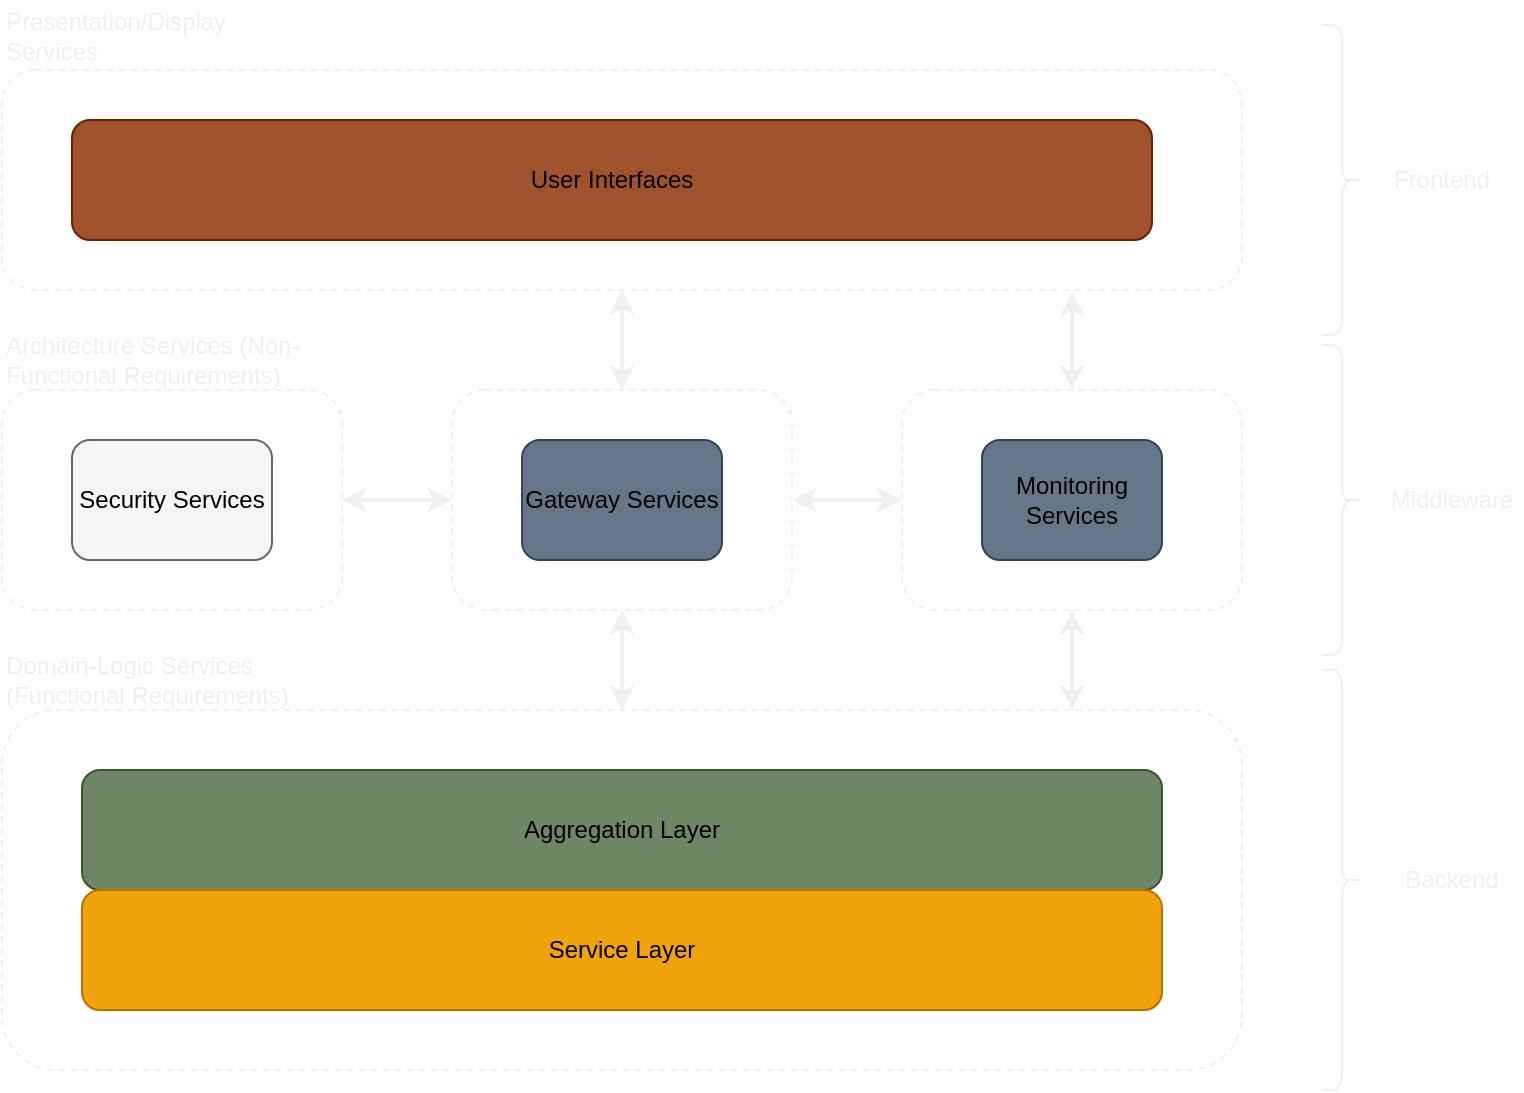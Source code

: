 <mxfile>
    <diagram id="dQYs3vZe2Y-5dFhRYgkt" name="High-Level Architecture">
        <mxGraphModel dx="1614" dy="771" grid="1" gridSize="10" guides="1" tooltips="1" connect="1" arrows="1" fold="1" page="1" pageScale="1" pageWidth="827" pageHeight="1169" math="0" shadow="0">
            <root>
                <mxCell id="6uFMRUHUQr0UohoKuVj7-0"/>
                <mxCell id="6uFMRUHUQr0UohoKuVj7-1" parent="6uFMRUHUQr0UohoKuVj7-0"/>
                <mxCell id="tnjPOjOshZikqNbwmHoU-31" style="edgeStyle=orthogonalEdgeStyle;rounded=0;orthogonalLoop=1;jettySize=auto;html=1;entryX=0;entryY=0.5;entryDx=0;entryDy=0;fontColor=#F0F0F0;startArrow=classic;startFill=1;strokeColor=#F0F0F0;strokeWidth=2;" parent="6uFMRUHUQr0UohoKuVj7-1" source="tnjPOjOshZikqNbwmHoU-29" target="tnjPOjOshZikqNbwmHoU-3" edge="1">
                    <mxGeometry relative="1" as="geometry"/>
                </mxCell>
                <mxCell id="tnjPOjOshZikqNbwmHoU-29" value="" style="rounded=1;whiteSpace=wrap;html=1;dashed=1;fillColor=none;strokeColor=#F0F0F0;" parent="6uFMRUHUQr0UohoKuVj7-1" vertex="1">
                    <mxGeometry x="320" y="240" width="170" height="110" as="geometry"/>
                </mxCell>
                <mxCell id="tnjPOjOshZikqNbwmHoU-27" style="edgeStyle=orthogonalEdgeStyle;rounded=0;orthogonalLoop=1;jettySize=auto;html=1;entryX=0.5;entryY=0;entryDx=0;entryDy=0;fontColor=#F0F0F0;startArrow=classic;startFill=1;strokeColor=#F0F0F0;strokeWidth=2;" parent="6uFMRUHUQr0UohoKuVj7-1" source="tnjPOjOshZikqNbwmHoU-3" target="6uFMRUHUQr0UohoKuVj7-6" edge="1">
                    <mxGeometry relative="1" as="geometry"/>
                </mxCell>
                <mxCell id="tnjPOjOshZikqNbwmHoU-28" style="edgeStyle=orthogonalEdgeStyle;rounded=0;orthogonalLoop=1;jettySize=auto;html=1;entryX=0.5;entryY=1;entryDx=0;entryDy=0;fontColor=#F0F0F0;startArrow=classic;startFill=1;strokeColor=#F0F0F0;strokeWidth=2;" parent="6uFMRUHUQr0UohoKuVj7-1" source="tnjPOjOshZikqNbwmHoU-3" target="6uFMRUHUQr0UohoKuVj7-5" edge="1">
                    <mxGeometry relative="1" as="geometry"/>
                </mxCell>
                <mxCell id="tnjPOjOshZikqNbwmHoU-3" value="" style="rounded=1;whiteSpace=wrap;html=1;dashed=1;fillColor=none;strokeColor=#F0F0F0;" parent="6uFMRUHUQr0UohoKuVj7-1" vertex="1">
                    <mxGeometry x="545" y="240" width="170" height="110" as="geometry"/>
                </mxCell>
                <mxCell id="tnjPOjOshZikqNbwmHoU-24" style="edgeStyle=orthogonalEdgeStyle;rounded=0;orthogonalLoop=1;jettySize=auto;html=1;entryX=0.863;entryY=1.009;entryDx=0;entryDy=0;entryPerimeter=0;fontColor=#F0F0F0;startArrow=classic;startFill=1;strokeColor=#F0F0F0;strokeWidth=2;" parent="6uFMRUHUQr0UohoKuVj7-1" source="tnjPOjOshZikqNbwmHoU-12" target="6uFMRUHUQr0UohoKuVj7-5" edge="1">
                    <mxGeometry relative="1" as="geometry"/>
                </mxCell>
                <mxCell id="tnjPOjOshZikqNbwmHoU-25" style="edgeStyle=orthogonalEdgeStyle;rounded=0;orthogonalLoop=1;jettySize=auto;html=1;entryX=0.863;entryY=0;entryDx=0;entryDy=0;entryPerimeter=0;fontColor=#F0F0F0;startArrow=classic;startFill=1;strokeColor=#F0F0F0;strokeWidth=2;" parent="6uFMRUHUQr0UohoKuVj7-1" source="tnjPOjOshZikqNbwmHoU-12" target="6uFMRUHUQr0UohoKuVj7-6" edge="1">
                    <mxGeometry relative="1" as="geometry"/>
                </mxCell>
                <mxCell id="tnjPOjOshZikqNbwmHoU-30" style="edgeStyle=orthogonalEdgeStyle;rounded=0;orthogonalLoop=1;jettySize=auto;html=1;entryX=1;entryY=0.5;entryDx=0;entryDy=0;fontColor=#F0F0F0;startArrow=classic;startFill=1;strokeColor=#F0F0F0;strokeWidth=2;" parent="6uFMRUHUQr0UohoKuVj7-1" source="tnjPOjOshZikqNbwmHoU-12" target="tnjPOjOshZikqNbwmHoU-3" edge="1">
                    <mxGeometry relative="1" as="geometry"/>
                </mxCell>
                <mxCell id="tnjPOjOshZikqNbwmHoU-12" value="" style="rounded=1;whiteSpace=wrap;html=1;dashed=1;fillColor=none;strokeColor=#F0F0F0;" parent="6uFMRUHUQr0UohoKuVj7-1" vertex="1">
                    <mxGeometry x="770" y="240" width="170" height="110" as="geometry"/>
                </mxCell>
                <mxCell id="6uFMRUHUQr0UohoKuVj7-5" value="" style="rounded=1;whiteSpace=wrap;html=1;dashed=1;fillColor=none;fontColor=#F0F0F0;strokeColor=#F0F0F0;" parent="6uFMRUHUQr0UohoKuVj7-1" vertex="1">
                    <mxGeometry x="320" y="80" width="620" height="110" as="geometry"/>
                </mxCell>
                <mxCell id="6uFMRUHUQr0UohoKuVj7-6" value="" style="rounded=1;whiteSpace=wrap;html=1;dashed=1;fillColor=none;strokeColor=#F0F0F0;" parent="6uFMRUHUQr0UohoKuVj7-1" vertex="1">
                    <mxGeometry x="320" y="400" width="620" height="180" as="geometry"/>
                </mxCell>
                <mxCell id="6uFMRUHUQr0UohoKuVj7-8" value="&lt;font color=&quot;#000000&quot;&gt;Aggregation Layer&lt;/font&gt;" style="rounded=1;whiteSpace=wrap;html=1;fillColor=#6d8764;strokeColor=#3A5431;fontColor=#ffffff;" parent="6uFMRUHUQr0UohoKuVj7-1" vertex="1">
                    <mxGeometry x="360" y="430" width="540" height="60" as="geometry"/>
                </mxCell>
                <mxCell id="6uFMRUHUQr0UohoKuVj7-9" value="&lt;font color=&quot;#000000&quot;&gt;Service Layer&lt;/font&gt;" style="rounded=1;whiteSpace=wrap;html=1;fillColor=#f0a30a;strokeColor=#BD7000;fontColor=#000000;" parent="6uFMRUHUQr0UohoKuVj7-1" vertex="1">
                    <mxGeometry x="360" y="490" width="540" height="60" as="geometry"/>
                </mxCell>
                <mxCell id="6uFMRUHUQr0UohoKuVj7-10" value="&lt;font color=&quot;#000000&quot;&gt;Gateway Services&lt;/font&gt;" style="rounded=1;whiteSpace=wrap;html=1;fillColor=#647687;strokeColor=#314354;fontColor=#ffffff;" parent="6uFMRUHUQr0UohoKuVj7-1" vertex="1">
                    <mxGeometry x="580" y="265" width="100" height="60" as="geometry"/>
                </mxCell>
                <mxCell id="6uFMRUHUQr0UohoKuVj7-11" value="&lt;font color=&quot;#000000&quot;&gt;Security Services&lt;/font&gt;" style="rounded=1;whiteSpace=wrap;html=1;fillColor=#f5f5f5;strokeColor=#666666;fontColor=#333333;" parent="6uFMRUHUQr0UohoKuVj7-1" vertex="1">
                    <mxGeometry x="355" y="265" width="100" height="60" as="geometry"/>
                </mxCell>
                <mxCell id="6uFMRUHUQr0UohoKuVj7-12" value="&lt;font color=&quot;#000000&quot;&gt;Monitoring Services&lt;/font&gt;" style="rounded=1;whiteSpace=wrap;html=1;fillColor=#647687;strokeColor=#314354;fontColor=#ffffff;" parent="6uFMRUHUQr0UohoKuVj7-1" vertex="1">
                    <mxGeometry x="810" y="265" width="90" height="60" as="geometry"/>
                </mxCell>
                <mxCell id="6uFMRUHUQr0UohoKuVj7-15" value="&lt;font color=&quot;#000000&quot;&gt;User Interfaces&lt;/font&gt;" style="rounded=1;whiteSpace=wrap;html=1;fillColor=#a0522d;strokeColor=#6D1F00;fontColor=#ffffff;" parent="6uFMRUHUQr0UohoKuVj7-1" vertex="1">
                    <mxGeometry x="355" y="105" width="540" height="60" as="geometry"/>
                </mxCell>
                <mxCell id="6uFMRUHUQr0UohoKuVj7-16" value="Presentation/Display Services" style="text;html=1;strokeColor=none;fillColor=none;align=left;verticalAlign=middle;whiteSpace=wrap;rounded=0;fontColor=#F0F0F0;" parent="6uFMRUHUQr0UohoKuVj7-1" vertex="1">
                    <mxGeometry x="320" y="45" width="150" height="35" as="geometry"/>
                </mxCell>
                <mxCell id="6uFMRUHUQr0UohoKuVj7-21" value="&lt;font&gt;Frontend&lt;/font&gt;" style="text;html=1;fillColor=none;align=center;verticalAlign=middle;whiteSpace=wrap;rounded=0;labelBackgroundColor=none;fontColor=#F0F0F0;" parent="6uFMRUHUQr0UohoKuVj7-1" vertex="1">
                    <mxGeometry x="1010" y="125" width="60" height="20" as="geometry"/>
                </mxCell>
                <mxCell id="6uFMRUHUQr0UohoKuVj7-26" value="&lt;font&gt;Domain-Logic Services (Functional Requirements)&lt;/font&gt;" style="text;html=1;fillColor=none;align=left;verticalAlign=middle;whiteSpace=wrap;rounded=0;fontColor=#F0F0F0;" parent="6uFMRUHUQr0UohoKuVj7-1" vertex="1">
                    <mxGeometry x="320" y="370" width="160" height="30" as="geometry"/>
                </mxCell>
                <mxCell id="6uFMRUHUQr0UohoKuVj7-41" value="&lt;font&gt;Middleware&lt;/font&gt;" style="text;html=1;align=center;verticalAlign=middle;whiteSpace=wrap;rounded=0;labelBackgroundColor=none;fontColor=#F0F0F0;" parent="6uFMRUHUQr0UohoKuVj7-1" vertex="1">
                    <mxGeometry x="1010" y="285" width="70" height="20" as="geometry"/>
                </mxCell>
                <mxCell id="6uFMRUHUQr0UohoKuVj7-42" value="&lt;font&gt;Backend&lt;/font&gt;" style="text;html=1;align=center;verticalAlign=middle;whiteSpace=wrap;rounded=0;labelBackgroundColor=none;fontColor=#F0F0F0;" parent="6uFMRUHUQr0UohoKuVj7-1" vertex="1">
                    <mxGeometry x="1010" y="475" width="70" height="20" as="geometry"/>
                </mxCell>
                <mxCell id="6uFMRUHUQr0UohoKuVj7-43" value="" style="shape=curlyBracket;whiteSpace=wrap;html=1;rounded=1;rotation=-180;fontColor=#000000;fillColor=none;strokeColor=#F0F0F0;" parent="6uFMRUHUQr0UohoKuVj7-1" vertex="1">
                    <mxGeometry x="980" y="380" width="20" height="210" as="geometry"/>
                </mxCell>
                <mxCell id="6uFMRUHUQr0UohoKuVj7-46" value="&lt;font&gt;Architecture Services (Non-Functional Requirements)&lt;/font&gt;" style="text;html=1;align=left;verticalAlign=middle;whiteSpace=wrap;rounded=0;fontColor=#F0F0F0;" parent="6uFMRUHUQr0UohoKuVj7-1" vertex="1">
                    <mxGeometry x="320" y="210" width="150" height="30" as="geometry"/>
                </mxCell>
                <mxCell id="6uFMRUHUQr0UohoKuVj7-47" value="" style="shape=curlyBracket;whiteSpace=wrap;html=1;rounded=1;rotation=-180;fontColor=#000000;fillColor=none;strokeColor=#F0F0F0;" parent="6uFMRUHUQr0UohoKuVj7-1" vertex="1">
                    <mxGeometry x="980" y="217.5" width="20" height="155" as="geometry"/>
                </mxCell>
                <mxCell id="6uFMRUHUQr0UohoKuVj7-48" value="" style="shape=curlyBracket;whiteSpace=wrap;html=1;rounded=1;rotation=-180;fontColor=#000000;fillColor=none;strokeColor=#F0F0F0;" parent="6uFMRUHUQr0UohoKuVj7-1" vertex="1">
                    <mxGeometry x="980" y="57.5" width="20" height="155" as="geometry"/>
                </mxCell>
            </root>
        </mxGraphModel>
    </diagram>
    <diagram name="Detailed Architecture" id="FK86Dgo7k1h3SZCOpiUt">
        <mxGraphModel dx="2441" dy="771" grid="1" gridSize="10" guides="1" tooltips="1" connect="1" arrows="1" fold="1" page="1" pageScale="1" pageWidth="827" pageHeight="1169" math="0" shadow="0">
            <root>
                <mxCell id="T5CVxZzw3MsgmPRQfoOm-0"/>
                <mxCell id="T5CVxZzw3MsgmPRQfoOm-1" parent="T5CVxZzw3MsgmPRQfoOm-0"/>
                <mxCell id="u56zALWNaeORA5oeqRME-71" value="" style="rounded=1;whiteSpace=wrap;html=1;fillColor=none;dashed=1;strokeColor=#F0F0F0;" parent="T5CVxZzw3MsgmPRQfoOm-1" vertex="1">
                    <mxGeometry x="-530" y="500" width="165" height="270" as="geometry"/>
                </mxCell>
                <mxCell id="u56zALWNaeORA5oeqRME-68" style="edgeStyle=none;rounded=0;orthogonalLoop=1;jettySize=auto;html=1;exitX=0.5;exitY=1;exitDx=0;exitDy=0;entryX=0.5;entryY=0;entryDx=0;entryDy=0;startArrow=classic;startFill=1;endArrow=classic;endFill=1;" parent="T5CVxZzw3MsgmPRQfoOm-1" source="u56zALWNaeORA5oeqRME-125" target="u56zALWNaeORA5oeqRME-122" edge="1">
                    <mxGeometry relative="1" as="geometry"/>
                </mxCell>
                <mxCell id="u56zALWNaeORA5oeqRME-69" style="edgeStyle=none;rounded=0;orthogonalLoop=1;jettySize=auto;html=1;exitX=0.5;exitY=1;exitDx=0;exitDy=0;entryX=0.5;entryY=0;entryDx=0;entryDy=0;endArrow=classic;endFill=1;startArrow=classic;startFill=1;" parent="T5CVxZzw3MsgmPRQfoOm-1" source="u56zALWNaeORA5oeqRME-125" target="u56zALWNaeORA5oeqRME-123" edge="1">
                    <mxGeometry relative="1" as="geometry"/>
                </mxCell>
                <mxCell id="u56zALWNaeORA5oeqRME-70" value="" style="rounded=1;whiteSpace=wrap;html=1;fillColor=none;dashed=1;strokeColor=#F0F0F0;" parent="T5CVxZzw3MsgmPRQfoOm-1" vertex="1">
                    <mxGeometry x="22.5" y="280" width="165" height="160" as="geometry"/>
                </mxCell>
                <mxCell id="u56zALWNaeORA5oeqRME-72" value="" style="rounded=1;whiteSpace=wrap;html=1;dashed=1;fillColor=none;strokeColor=#F0F0F0;" parent="T5CVxZzw3MsgmPRQfoOm-1" vertex="1">
                    <mxGeometry x="-237.5" y="280" width="157.5" height="160" as="geometry"/>
                </mxCell>
                <mxCell id="u56zALWNaeORA5oeqRME-73" value="" style="rounded=1;whiteSpace=wrap;html=1;fillColor=none;dashed=1;strokeColor=#F0F0F0;" parent="T5CVxZzw3MsgmPRQfoOm-1" vertex="1">
                    <mxGeometry x="22.5" y="560" width="165" height="150" as="geometry"/>
                </mxCell>
                <mxCell id="u56zALWNaeORA5oeqRME-74" value="" style="rounded=1;whiteSpace=wrap;html=1;fillColor=none;dashed=1;strokeColor=#F0F0F0;" parent="T5CVxZzw3MsgmPRQfoOm-1" vertex="1">
                    <mxGeometry x="-240" y="500" width="165" height="270" as="geometry"/>
                </mxCell>
                <mxCell id="u56zALWNaeORA5oeqRME-75" value="" style="rounded=1;whiteSpace=wrap;html=1;fillColor=none;dashed=1;strokeColor=#F0F0F0;" parent="T5CVxZzw3MsgmPRQfoOm-1" vertex="1">
                    <mxGeometry x="290" y="500" width="165" height="270" as="geometry"/>
                </mxCell>
                <mxCell id="u56zALWNaeORA5oeqRME-76" style="edgeStyle=orthogonalEdgeStyle;rounded=0;orthogonalLoop=1;jettySize=auto;html=1;exitX=1;exitY=0.5;exitDx=0;exitDy=0;entryX=0;entryY=0.5;entryDx=0;entryDy=0;startArrow=classic;startFill=1;strokeColor=#F0F0F0;" parent="T5CVxZzw3MsgmPRQfoOm-1" source="u56zALWNaeORA5oeqRME-77" target="u56zALWNaeORA5oeqRME-80" edge="1">
                    <mxGeometry relative="1" as="geometry"/>
                </mxCell>
                <mxCell id="u56zALWNaeORA5oeqRME-77" value="&lt;font color=&quot;#000000&quot;&gt;Operator Interface&lt;br&gt;&lt;/font&gt;" style="rounded=1;whiteSpace=wrap;html=1;fillColor=#a0522d;strokeColor=#6D1F00;fontColor=#ffffff;" parent="T5CVxZzw3MsgmPRQfoOm-1" vertex="1">
                    <mxGeometry x="-507.5" y="520" width="120" height="50" as="geometry"/>
                </mxCell>
                <mxCell id="u56zALWNaeORA5oeqRME-78" style="rounded=0;orthogonalLoop=1;jettySize=auto;html=1;exitX=1;exitY=0.5;exitDx=0;exitDy=0;entryX=0;entryY=0.5;entryDx=0;entryDy=0;startArrow=classic;startFill=1;edgeStyle=orthogonalEdgeStyle;strokeColor=#F0F0F0;" parent="T5CVxZzw3MsgmPRQfoOm-1" source="u56zALWNaeORA5oeqRME-80" target="u56zALWNaeORA5oeqRME-85" edge="1">
                    <mxGeometry relative="1" as="geometry"/>
                </mxCell>
                <mxCell id="u56zALWNaeORA5oeqRME-79" style="edgeStyle=orthogonalEdgeStyle;rounded=0;orthogonalLoop=1;jettySize=auto;html=1;exitX=0.5;exitY=0;exitDx=0;exitDy=0;entryX=0.5;entryY=1;entryDx=0;entryDy=0;startArrow=classic;startFill=1;" parent="T5CVxZzw3MsgmPRQfoOm-1" source="u56zALWNaeORA5oeqRME-80" target="u56zALWNaeORA5oeqRME-109" edge="1">
                    <mxGeometry relative="1" as="geometry"/>
                </mxCell>
                <mxCell id="u56zALWNaeORA5oeqRME-80" value="Ship/Operator Gateway " style="rounded=1;whiteSpace=wrap;html=1;fillColor=#dae8fc;strokeColor=#6c8ebf;" parent="T5CVxZzw3MsgmPRQfoOm-1" vertex="1">
                    <mxGeometry x="-217.5" y="520" width="120" height="50" as="geometry"/>
                </mxCell>
                <mxCell id="u56zALWNaeORA5oeqRME-82" style="edgeStyle=orthogonalEdgeStyle;rounded=0;orthogonalLoop=1;jettySize=auto;html=1;exitX=1;exitY=0.5;exitDx=0;exitDy=0;entryX=0;entryY=0.5;entryDx=0;entryDy=0;startArrow=classic;startFill=1;strokeColor=#F0F0F0;" parent="T5CVxZzw3MsgmPRQfoOm-1" source="u56zALWNaeORA5oeqRME-85" target="u56zALWNaeORA5oeqRME-106" edge="1">
                    <mxGeometry relative="1" as="geometry">
                        <Array as="points">
                            <mxPoint x="240" y="610"/>
                            <mxPoint x="240" y="545"/>
                        </Array>
                    </mxGeometry>
                </mxCell>
                <mxCell id="u56zALWNaeORA5oeqRME-83" style="edgeStyle=orthogonalEdgeStyle;rounded=0;orthogonalLoop=1;jettySize=auto;html=1;exitX=1;exitY=0.5;exitDx=0;exitDy=0;entryX=0;entryY=0.5;entryDx=0;entryDy=0;startArrow=classic;startFill=1;strokeColor=#F0F0F0;" parent="T5CVxZzw3MsgmPRQfoOm-1" source="u56zALWNaeORA5oeqRME-85" target="u56zALWNaeORA5oeqRME-108" edge="1">
                    <mxGeometry relative="1" as="geometry"/>
                </mxCell>
                <mxCell id="u56zALWNaeORA5oeqRME-84" style="edgeStyle=orthogonalEdgeStyle;rounded=0;orthogonalLoop=1;jettySize=auto;html=1;exitX=1;exitY=0.5;exitDx=0;exitDy=0;entryX=0;entryY=0.5;entryDx=0;entryDy=0;startArrow=classic;startFill=1;strokeColor=#F0F0F0;" parent="T5CVxZzw3MsgmPRQfoOm-1" source="u56zALWNaeORA5oeqRME-85" target="u56zALWNaeORA5oeqRME-87" edge="1">
                    <mxGeometry relative="1" as="geometry">
                        <Array as="points">
                            <mxPoint x="240" y="610"/>
                            <mxPoint x="240" y="675"/>
                        </Array>
                    </mxGeometry>
                </mxCell>
                <mxCell id="u56zALWNaeORA5oeqRME-85" value="&lt;font color=&quot;#000000&quot;&gt;Aggregator A&lt;/font&gt;" style="rounded=1;whiteSpace=wrap;html=1;fillColor=#6d8764;strokeColor=#3A5431;fontColor=#ffffff;" parent="T5CVxZzw3MsgmPRQfoOm-1" vertex="1">
                    <mxGeometry x="45" y="580" width="120" height="60" as="geometry"/>
                </mxCell>
                <mxCell id="u56zALWNaeORA5oeqRME-86" style="edgeStyle=orthogonalEdgeStyle;rounded=0;orthogonalLoop=1;jettySize=auto;html=1;entryX=0.5;entryY=1;entryDx=0;entryDy=0;startArrow=oval;startFill=1;endArrow=classic;endFill=1;strokeColor=#6C8EBF;" parent="T5CVxZzw3MsgmPRQfoOm-1" edge="1">
                    <mxGeometry relative="1" as="geometry">
                        <mxPoint x="270" y="675" as="sourcePoint"/>
                        <Array as="points">
                            <mxPoint x="270" y="662"/>
                            <mxPoint x="250" y="662"/>
                            <mxPoint x="250" y="470"/>
                            <mxPoint x="105" y="470"/>
                        </Array>
                        <mxPoint x="105" y="420" as="targetPoint"/>
                    </mxGeometry>
                </mxCell>
                <mxCell id="u56zALWNaeORA5oeqRME-87" value="&lt;font color=&quot;#000000&quot;&gt;Service C&lt;/font&gt;" style="rounded=1;whiteSpace=wrap;html=1;fillColor=#f0a30a;strokeColor=#BD7000;fontColor=#000000;" parent="T5CVxZzw3MsgmPRQfoOm-1" vertex="1">
                    <mxGeometry x="310" y="650" width="120" height="50" as="geometry"/>
                </mxCell>
                <mxCell id="u56zALWNaeORA5oeqRME-91" value="Service Layer" style="text;html=1;strokeColor=none;fillColor=none;align=left;verticalAlign=middle;whiteSpace=wrap;rounded=0;dashed=1;fontColor=#F0F0F0;" parent="T5CVxZzw3MsgmPRQfoOm-1" vertex="1">
                    <mxGeometry x="310" y="470" width="47.5" height="25" as="geometry"/>
                </mxCell>
                <mxCell id="u56zALWNaeORA5oeqRME-92" value="Aggregation Layer" style="text;html=1;strokeColor=none;fillColor=none;align=left;verticalAlign=middle;whiteSpace=wrap;rounded=0;dashed=1;fontColor=#F0F0F0;" parent="T5CVxZzw3MsgmPRQfoOm-1" vertex="1">
                    <mxGeometry x="40" y="525" width="60" height="35" as="geometry"/>
                </mxCell>
                <mxCell id="u56zALWNaeORA5oeqRME-93" value="Gateway Services" style="text;html=1;strokeColor=none;fillColor=none;align=left;verticalAlign=middle;whiteSpace=wrap;rounded=0;dashed=1;fontColor=#F0F0F0;" parent="T5CVxZzw3MsgmPRQfoOm-1" vertex="1">
                    <mxGeometry x="-227.5" y="470" width="60" height="30" as="geometry"/>
                </mxCell>
                <mxCell id="u56zALWNaeORA5oeqRME-94" value="User Interfaces" style="text;html=1;strokeColor=none;fillColor=none;align=left;verticalAlign=middle;whiteSpace=wrap;rounded=0;dashed=1;fontColor=#F0F0F0;" parent="T5CVxZzw3MsgmPRQfoOm-1" vertex="1">
                    <mxGeometry x="-507.5" y="470" width="60" height="30" as="geometry"/>
                </mxCell>
                <mxCell id="u56zALWNaeORA5oeqRME-95" value="Security Services" style="text;html=1;strokeColor=none;fillColor=none;align=left;verticalAlign=middle;whiteSpace=wrap;rounded=0;dashed=1;fontColor=#F0F0F0;" parent="T5CVxZzw3MsgmPRQfoOm-1" vertex="1">
                    <mxGeometry x="-227.5" y="250" width="40" height="30" as="geometry"/>
                </mxCell>
                <mxCell id="u56zALWNaeORA5oeqRME-96" value="Monitoring Services" style="text;html=1;strokeColor=none;fillColor=none;align=left;verticalAlign=middle;whiteSpace=wrap;rounded=0;dashed=1;fontColor=#F0F0F0;" parent="T5CVxZzw3MsgmPRQfoOm-1" vertex="1">
                    <mxGeometry x="35" y="250" width="70" height="30" as="geometry"/>
                </mxCell>
                <mxCell id="u56zALWNaeORA5oeqRME-97" style="edgeStyle=orthogonalEdgeStyle;rounded=0;orthogonalLoop=1;jettySize=auto;html=1;exitX=1;exitY=0.5;exitDx=0;exitDy=0;entryX=0;entryY=0.5;entryDx=0;entryDy=0;startArrow=classic;startFill=1;strokeColor=#F0F0F0;" parent="T5CVxZzw3MsgmPRQfoOm-1" source="u56zALWNaeORA5oeqRME-98" target="u56zALWNaeORA5oeqRME-85" edge="1">
                    <mxGeometry relative="1" as="geometry"/>
                </mxCell>
                <mxCell id="u56zALWNaeORA5oeqRME-98" value="Mobile Gateway " style="rounded=1;whiteSpace=wrap;html=1;fillColor=#dae8fc;strokeColor=#6c8ebf;" parent="T5CVxZzw3MsgmPRQfoOm-1" vertex="1">
                    <mxGeometry x="-217.5" y="650" width="120" height="50" as="geometry"/>
                </mxCell>
                <mxCell id="u56zALWNaeORA5oeqRME-99" style="edgeStyle=orthogonalEdgeStyle;rounded=0;orthogonalLoop=1;jettySize=auto;html=1;exitX=1;exitY=0.5;exitDx=0;exitDy=0;entryX=0;entryY=0.5;entryDx=0;entryDy=0;startArrow=classic;startFill=1;strokeColor=#F0F0F0;" parent="T5CVxZzw3MsgmPRQfoOm-1" source="u56zALWNaeORA5oeqRME-100" target="u56zALWNaeORA5oeqRME-85" edge="1">
                    <mxGeometry relative="1" as="geometry"/>
                </mxCell>
                <mxCell id="u56zALWNaeORA5oeqRME-100" value="Web Gateway " style="rounded=1;whiteSpace=wrap;html=1;fillColor=#dae8fc;strokeColor=#6c8ebf;" parent="T5CVxZzw3MsgmPRQfoOm-1" vertex="1">
                    <mxGeometry x="-217.5" y="585" width="120" height="50" as="geometry"/>
                </mxCell>
                <mxCell id="u56zALWNaeORA5oeqRME-101" style="edgeStyle=orthogonalEdgeStyle;rounded=0;orthogonalLoop=1;jettySize=auto;html=1;exitX=1;exitY=0.5;exitDx=0;exitDy=0;startArrow=classic;startFill=1;strokeColor=#F0F0F0;" parent="T5CVxZzw3MsgmPRQfoOm-1" source="u56zALWNaeORA5oeqRME-102" target="u56zALWNaeORA5oeqRME-98" edge="1">
                    <mxGeometry relative="1" as="geometry"/>
                </mxCell>
                <mxCell id="u56zALWNaeORA5oeqRME-102" value="&lt;font color=&quot;#000000&quot;&gt;Mobile Interface&lt;/font&gt;" style="rounded=1;whiteSpace=wrap;html=1;fillColor=#a0522d;strokeColor=#6D1F00;fontColor=#ffffff;" parent="T5CVxZzw3MsgmPRQfoOm-1" vertex="1">
                    <mxGeometry x="-507.5" y="650" width="120" height="50" as="geometry"/>
                </mxCell>
                <mxCell id="u56zALWNaeORA5oeqRME-103" style="edgeStyle=orthogonalEdgeStyle;rounded=0;orthogonalLoop=1;jettySize=auto;html=1;exitX=1;exitY=0.5;exitDx=0;exitDy=0;entryX=0;entryY=0.5;entryDx=0;entryDy=0;startArrow=classic;startFill=1;strokeColor=#F0F0F0;" parent="T5CVxZzw3MsgmPRQfoOm-1" source="u56zALWNaeORA5oeqRME-104" target="u56zALWNaeORA5oeqRME-100" edge="1">
                    <mxGeometry relative="1" as="geometry"/>
                </mxCell>
                <mxCell id="u56zALWNaeORA5oeqRME-104" value="&lt;font color=&quot;#000000&quot;&gt;Web Interface&lt;/font&gt;" style="rounded=1;whiteSpace=wrap;html=1;fillColor=#a0522d;strokeColor=#6D1F00;fontColor=#ffffff;" parent="T5CVxZzw3MsgmPRQfoOm-1" vertex="1">
                    <mxGeometry x="-507.5" y="585" width="120" height="50" as="geometry"/>
                </mxCell>
                <mxCell id="u56zALWNaeORA5oeqRME-105" style="edgeStyle=orthogonalEdgeStyle;rounded=0;orthogonalLoop=1;jettySize=auto;html=1;entryX=0.5;entryY=1;entryDx=0;entryDy=0;startArrow=oval;startFill=1;endArrow=classic;endFill=1;strokeColor=#6C8EBF;" parent="T5CVxZzw3MsgmPRQfoOm-1" edge="1">
                    <mxGeometry relative="1" as="geometry">
                        <mxPoint x="270" y="545" as="sourcePoint"/>
                        <Array as="points">
                            <mxPoint x="270" y="532"/>
                            <mxPoint x="250" y="532"/>
                            <mxPoint x="250" y="470"/>
                            <mxPoint x="105" y="470"/>
                        </Array>
                        <mxPoint x="105" y="420" as="targetPoint"/>
                    </mxGeometry>
                </mxCell>
                <mxCell id="u56zALWNaeORA5oeqRME-106" value="&lt;font color=&quot;#000000&quot;&gt;Service A&lt;/font&gt;" style="rounded=1;whiteSpace=wrap;html=1;fillColor=#f0a30a;strokeColor=#BD7000;fontColor=#000000;" parent="T5CVxZzw3MsgmPRQfoOm-1" vertex="1">
                    <mxGeometry x="312.5" y="520" width="120" height="50" as="geometry"/>
                </mxCell>
                <mxCell id="u56zALWNaeORA5oeqRME-107" style="edgeStyle=orthogonalEdgeStyle;rounded=0;orthogonalLoop=1;jettySize=auto;html=1;entryX=0.5;entryY=1;entryDx=0;entryDy=0;startArrow=oval;startFill=1;endArrow=classic;endFill=1;strokeColor=#6C8EBF;" parent="T5CVxZzw3MsgmPRQfoOm-1" edge="1">
                    <mxGeometry relative="1" as="geometry">
                        <mxPoint x="270" y="610" as="sourcePoint"/>
                        <Array as="points">
                            <mxPoint x="270" y="598"/>
                            <mxPoint x="250" y="598"/>
                            <mxPoint x="250" y="470"/>
                            <mxPoint x="105" y="470"/>
                        </Array>
                        <mxPoint x="105" y="420" as="targetPoint"/>
                    </mxGeometry>
                </mxCell>
                <mxCell id="u56zALWNaeORA5oeqRME-108" value="&lt;font color=&quot;#000000&quot;&gt;Service B&lt;/font&gt;" style="rounded=1;whiteSpace=wrap;html=1;fillColor=#f0a30a;strokeColor=#BD7000;fontColor=#000000;" parent="T5CVxZzw3MsgmPRQfoOm-1" vertex="1">
                    <mxGeometry x="310" y="585" width="120" height="50" as="geometry"/>
                </mxCell>
                <mxCell id="u56zALWNaeORA5oeqRME-109" value="Authentication &amp;amp; Authorisation Service" style="rounded=1;whiteSpace=wrap;html=1;fillColor=#dae8fc;strokeColor=#6c8ebf;" parent="T5CVxZzw3MsgmPRQfoOm-1" vertex="1">
                    <mxGeometry x="-217.5" y="360" width="120" height="60" as="geometry"/>
                </mxCell>
                <mxCell id="u56zALWNaeORA5oeqRME-110" value="" style="ellipse;whiteSpace=wrap;html=1;aspect=fixed;strokeColor=none;fillColor=#F0F0F0;" parent="T5CVxZzw3MsgmPRQfoOm-1" vertex="1">
                    <mxGeometry x="-163.75" y="710" width="10" height="10" as="geometry"/>
                </mxCell>
                <mxCell id="u56zALWNaeORA5oeqRME-111" value="" style="ellipse;whiteSpace=wrap;html=1;aspect=fixed;strokeColor=none;fillColor=#F0F0F0;" parent="T5CVxZzw3MsgmPRQfoOm-1" vertex="1">
                    <mxGeometry x="-163.75" y="730" width="10" height="10" as="geometry"/>
                </mxCell>
                <mxCell id="u56zALWNaeORA5oeqRME-112" value="" style="ellipse;whiteSpace=wrap;html=1;aspect=fixed;strokeColor=none;fillColor=#F0F0F0;" parent="T5CVxZzw3MsgmPRQfoOm-1" vertex="1">
                    <mxGeometry x="-163.75" y="750" width="10" height="10" as="geometry"/>
                </mxCell>
                <mxCell id="u56zALWNaeORA5oeqRME-113" value="" style="ellipse;whiteSpace=wrap;html=1;aspect=fixed;strokeColor=none;fillColor=#F0F0F0;" parent="T5CVxZzw3MsgmPRQfoOm-1" vertex="1">
                    <mxGeometry x="-452.5" y="750" width="10" height="10" as="geometry"/>
                </mxCell>
                <mxCell id="u56zALWNaeORA5oeqRME-114" value="" style="ellipse;whiteSpace=wrap;html=1;aspect=fixed;strokeColor=none;fillColor=#F0F0F0;" parent="T5CVxZzw3MsgmPRQfoOm-1" vertex="1">
                    <mxGeometry x="-452.5" y="730" width="10" height="10" as="geometry"/>
                </mxCell>
                <mxCell id="u56zALWNaeORA5oeqRME-115" value="" style="ellipse;whiteSpace=wrap;html=1;aspect=fixed;strokeColor=none;fillColor=#F0F0F0;" parent="T5CVxZzw3MsgmPRQfoOm-1" vertex="1">
                    <mxGeometry x="-452.5" y="710" width="10" height="10" as="geometry"/>
                </mxCell>
                <mxCell id="u56zALWNaeORA5oeqRME-116" value="" style="ellipse;whiteSpace=wrap;html=1;aspect=fixed;strokeColor=none;fillColor=#F0F0F0;" parent="T5CVxZzw3MsgmPRQfoOm-1" vertex="1">
                    <mxGeometry x="100" y="650" width="10" height="10" as="geometry"/>
                </mxCell>
                <mxCell id="u56zALWNaeORA5oeqRME-117" value="" style="ellipse;whiteSpace=wrap;html=1;aspect=fixed;fillColor=#F0F0F0;" parent="T5CVxZzw3MsgmPRQfoOm-1" vertex="1">
                    <mxGeometry x="100" y="670" width="10" height="10" as="geometry"/>
                </mxCell>
                <mxCell id="u56zALWNaeORA5oeqRME-118" value="" style="ellipse;whiteSpace=wrap;html=1;aspect=fixed;fillColor=#F0F0F0;" parent="T5CVxZzw3MsgmPRQfoOm-1" vertex="1">
                    <mxGeometry x="100" y="690" width="10" height="10" as="geometry"/>
                </mxCell>
                <mxCell id="u56zALWNaeORA5oeqRME-119" value="" style="ellipse;whiteSpace=wrap;html=1;aspect=fixed;strokeColor=none;fillColor=#F0F0F0;" parent="T5CVxZzw3MsgmPRQfoOm-1" vertex="1">
                    <mxGeometry x="365" y="710" width="10" height="10" as="geometry"/>
                </mxCell>
                <mxCell id="u56zALWNaeORA5oeqRME-120" value="" style="ellipse;whiteSpace=wrap;html=1;aspect=fixed;strokeColor=none;fillColor=#F0F0F0;" parent="T5CVxZzw3MsgmPRQfoOm-1" vertex="1">
                    <mxGeometry x="365" y="730" width="10" height="10" as="geometry"/>
                </mxCell>
                <mxCell id="u56zALWNaeORA5oeqRME-121" value="" style="ellipse;whiteSpace=wrap;html=1;aspect=fixed;strokeColor=none;fillColor=#F0F0F0;" parent="T5CVxZzw3MsgmPRQfoOm-1" vertex="1">
                    <mxGeometry x="365" y="750" width="10" height="10" as="geometry"/>
                </mxCell>
                <mxCell id="u56zALWNaeORA5oeqRME-122" value="&lt;font color=&quot;#000000&quot;&gt;Mobile Gateway &lt;/font&gt;" style="rounded=1;whiteSpace=wrap;html=1;fillColor=#647687;strokeColor=#314354;fontColor=#ffffff;" parent="T5CVxZzw3MsgmPRQfoOm-1" vertex="1">
                    <mxGeometry x="-217.5" y="650" width="120" height="50" as="geometry"/>
                </mxCell>
                <mxCell id="u56zALWNaeORA5oeqRME-123" value="&lt;font color=&quot;#000000&quot;&gt;Web Gateway &lt;/font&gt;" style="rounded=1;whiteSpace=wrap;html=1;fillColor=#647687;strokeColor=#314354;fontColor=#ffffff;" parent="T5CVxZzw3MsgmPRQfoOm-1" vertex="1">
                    <mxGeometry x="-217.5" y="585" width="120" height="50" as="geometry"/>
                </mxCell>
                <mxCell id="u56zALWNaeORA5oeqRME-124" value="&lt;font color=&quot;#000000&quot;&gt;Operator Gateway&amp;nbsp;&lt;/font&gt;" style="rounded=1;whiteSpace=wrap;html=1;fillColor=#647687;strokeColor=#314354;fontColor=#ffffff;" parent="T5CVxZzw3MsgmPRQfoOm-1" vertex="1">
                    <mxGeometry x="-217.5" y="520" width="120" height="50" as="geometry"/>
                </mxCell>
                <mxCell id="u56zALWNaeORA5oeqRME-125" value="&lt;font color=&quot;#000000&quot;&gt;Authentication &amp;amp; Authorisation Service&lt;/font&gt;" style="rounded=1;whiteSpace=wrap;html=1;fillColor=#dae8fc;strokeColor=#6c8ebf;" parent="T5CVxZzw3MsgmPRQfoOm-1" vertex="1">
                    <mxGeometry x="-217.5" y="360" width="120" height="60" as="geometry"/>
                </mxCell>
                <mxCell id="u56zALWNaeORA5oeqRME-127" style="edgeStyle=orthogonalEdgeStyle;rounded=0;orthogonalLoop=1;jettySize=auto;html=1;exitX=0.5;exitY=1;exitDx=0;exitDy=0;startArrow=classic;startFill=1;endArrow=oval;endFill=1;strokeColor=#6C8EBF;" parent="T5CVxZzw3MsgmPRQfoOm-1" edge="1">
                    <mxGeometry relative="1" as="geometry">
                        <mxPoint x="10" y="610" as="targetPoint"/>
                        <Array as="points">
                            <mxPoint x="105" y="470"/>
                            <mxPoint x="10" y="470"/>
                        </Array>
                        <mxPoint x="105" y="420" as="sourcePoint"/>
                    </mxGeometry>
                </mxCell>
                <mxCell id="u56zALWNaeORA5oeqRME-128" style="edgeStyle=orthogonalEdgeStyle;rounded=0;orthogonalLoop=1;jettySize=auto;html=1;exitX=0.5;exitY=1;exitDx=0;exitDy=0;startArrow=classic;startFill=1;endArrow=oval;endFill=1;strokeColor=#6C8EBF;" parent="T5CVxZzw3MsgmPRQfoOm-1" edge="1">
                    <mxGeometry relative="1" as="geometry">
                        <mxPoint x="-260" y="610" as="targetPoint"/>
                        <Array as="points">
                            <mxPoint x="105" y="470"/>
                            <mxPoint x="-290" y="470"/>
                            <mxPoint x="-290" y="600"/>
                            <mxPoint x="-260" y="600"/>
                        </Array>
                        <mxPoint x="105" y="420" as="sourcePoint"/>
                    </mxGeometry>
                </mxCell>
                <mxCell id="u56zALWNaeORA5oeqRME-129" style="edgeStyle=orthogonalEdgeStyle;rounded=0;orthogonalLoop=1;jettySize=auto;html=1;exitX=0.5;exitY=1;exitDx=0;exitDy=0;startArrow=classic;startFill=1;endArrow=oval;endFill=1;strokeColor=#6C8EBF;" parent="T5CVxZzw3MsgmPRQfoOm-1" edge="1">
                    <mxGeometry relative="1" as="geometry">
                        <mxPoint x="-260" y="675" as="targetPoint"/>
                        <Array as="points">
                            <mxPoint x="105" y="470"/>
                            <mxPoint x="-290" y="470"/>
                            <mxPoint x="-290" y="660"/>
                            <mxPoint x="-260" y="660"/>
                        </Array>
                        <mxPoint x="105" y="420" as="sourcePoint"/>
                    </mxGeometry>
                </mxCell>
                <mxCell id="u56zALWNaeORA5oeqRME-130" style="edgeStyle=orthogonalEdgeStyle;rounded=0;orthogonalLoop=1;jettySize=auto;html=1;exitX=0.5;exitY=1;exitDx=0;exitDy=0;startArrow=classic;startFill=1;endArrow=oval;endFill=1;strokeColor=#6C8EBF;" parent="T5CVxZzw3MsgmPRQfoOm-1" edge="1">
                    <mxGeometry relative="1" as="geometry">
                        <mxPoint x="-260" y="545" as="targetPoint"/>
                        <Array as="points">
                            <mxPoint x="105" y="470"/>
                            <mxPoint x="-290" y="470"/>
                            <mxPoint x="-290" y="530"/>
                            <mxPoint x="-260" y="530"/>
                        </Array>
                        <mxPoint x="105" y="420" as="sourcePoint"/>
                    </mxGeometry>
                </mxCell>
                <mxCell id="u56zALWNaeORA5oeqRME-132" value="" style="ellipse;whiteSpace=wrap;html=1;aspect=fixed;strokeColor=none;fillColor=#F0F0F0;" parent="T5CVxZzw3MsgmPRQfoOm-1" vertex="1">
                    <mxGeometry x="100" y="690" width="10" height="10" as="geometry"/>
                </mxCell>
                <mxCell id="u56zALWNaeORA5oeqRME-133" value="" style="ellipse;whiteSpace=wrap;html=1;aspect=fixed;strokeColor=none;fillColor=#F0F0F0;" parent="T5CVxZzw3MsgmPRQfoOm-1" vertex="1">
                    <mxGeometry x="100" y="670" width="10" height="10" as="geometry"/>
                </mxCell>
                <mxCell id="0SedtTF2PCDKYIjxDke--0" value="&lt;font color=&quot;#000000&quot;&gt;User Database&lt;/font&gt;" style="shape=cylinder3;whiteSpace=wrap;html=1;boundedLbl=1;backgroundOutline=1;size=15;labelBackgroundColor=none;fontColor=#F0F0F0;fillColor=#F0F0F0;strokeColor=#000000;" parent="T5CVxZzw3MsgmPRQfoOm-1" vertex="1">
                    <mxGeometry x="-220" y="300" width="120" height="60" as="geometry"/>
                </mxCell>
                <mxCell id="Nt3GqyqVhAERX9USINY_-0" value="&lt;font color=&quot;#000000&quot;&gt;Monitoring Visualisation&lt;/font&gt;" style="rounded=1;whiteSpace=wrap;html=1;fillColor=#647687;strokeColor=#314354;fontColor=#ffffff;" parent="T5CVxZzw3MsgmPRQfoOm-1" vertex="1">
                    <mxGeometry x="45" y="300" width="120" height="60" as="geometry"/>
                </mxCell>
                <mxCell id="Nt3GqyqVhAERX9USINY_-1" value="&lt;font color=&quot;#000000&quot;&gt;Metric Database&lt;/font&gt;" style="shape=cylinder3;whiteSpace=wrap;html=1;boundedLbl=1;backgroundOutline=1;size=15;labelBackgroundColor=none;fontColor=#ffffff;fillColor=#647687;strokeColor=#314354;" parent="T5CVxZzw3MsgmPRQfoOm-1" vertex="1">
                    <mxGeometry x="45" y="360" width="120" height="60" as="geometry"/>
                </mxCell>
            </root>
        </mxGraphModel>
    </diagram>
    <diagram id="p36VjrqecLlJPFoIFrtN" name="Program flow">
        <mxGraphModel dx="1614" dy="1940" grid="1" gridSize="10" guides="1" tooltips="1" connect="1" arrows="1" fold="1" page="1" pageScale="1" pageWidth="827" pageHeight="1169" math="0" shadow="0">
            <root>
                <mxCell id="jjMcTZC-0KbnMyUXPdYv-0"/>
                <mxCell id="jjMcTZC-0KbnMyUXPdYv-1" parent="jjMcTZC-0KbnMyUXPdYv-0"/>
                <mxCell id="31" value="" style="rounded=1;whiteSpace=wrap;html=1;fillColor=none;dashed=1;" parent="jjMcTZC-0KbnMyUXPdYv-1" vertex="1">
                    <mxGeometry x="440" y="100" width="510" height="80" as="geometry"/>
                </mxCell>
                <mxCell id="20" value="" style="rounded=1;whiteSpace=wrap;html=1;fillColor=none;dashed=1;" parent="jjMcTZC-0KbnMyUXPdYv-1" vertex="1">
                    <mxGeometry x="140" y="290" width="740" height="100" as="geometry"/>
                </mxCell>
                <mxCell id="jjMcTZC-0KbnMyUXPdYv-2" value="Ocean Weather Service" style="rounded=1;whiteSpace=wrap;html=1;fillColor=#f0a30a;strokeColor=#BD7000;fontColor=#000000;" parent="jjMcTZC-0KbnMyUXPdYv-1" vertex="1">
                    <mxGeometry x="90" y="650" width="120" height="60" as="geometry"/>
                </mxCell>
                <mxCell id="jjMcTZC-0KbnMyUXPdYv-3" value="Power-Train Service" style="rounded=1;whiteSpace=wrap;html=1;fillColor=#f0a30a;strokeColor=#BD7000;fontColor=#000000;" parent="jjMcTZC-0KbnMyUXPdYv-1" vertex="1">
                    <mxGeometry x="230" y="650" width="120" height="60" as="geometry"/>
                </mxCell>
                <mxCell id="jjMcTZC-0KbnMyUXPdYv-4" value="Vessel Motion Service" style="rounded=1;whiteSpace=wrap;html=1;fillColor=#f0a30a;strokeColor=#BD7000;fontColor=#000000;" parent="jjMcTZC-0KbnMyUXPdYv-1" vertex="1">
                    <mxGeometry x="370" y="650" width="120" height="60" as="geometry"/>
                </mxCell>
                <mxCell id="jjMcTZC-0KbnMyUXPdYv-5" value="Process Vibration Service&lt;span style=&quot;color: rgba(0 , 0 , 0 , 0) ; font-family: monospace ; font-size: 0px&quot;&gt;%3CmxGraphModel%3E%3Croot%3E%3CmxCell%20id%3D%220%22%2F%3E%3CmxCell%20id%3D%221%22%20parent%3D%220%22%2F%3E%3CmxCell%20id%3D%222%22%20value%3D%22Power-train%20service%22%20style%3D%22rounded%3D1%3BwhiteSpace%3Dwrap%3Bhtml%3D1%3B%22%20vertex%3D%221%22%20parent%3D%221%22%3E%3CmxGeometry%20x%3D%22500%22%20y%3D%22370%22%20width%3D%22120%22%20height%3D%2260%22%20as%3D%22geometry%22%2F%3E%3C%2FmxCell%3E%3C%2Froot%3E%3C%2FmxGraphModel%3E&lt;/span&gt;" style="rounded=1;whiteSpace=wrap;html=1;fillColor=#f0a30a;strokeColor=#BD7000;fontColor=#000000;" parent="jjMcTZC-0KbnMyUXPdYv-1" vertex="1">
                    <mxGeometry x="510" y="650" width="120" height="60" as="geometry"/>
                </mxCell>
                <mxCell id="jjMcTZC-0KbnMyUXPdYv-6" value="Comfort Service" style="rounded=1;whiteSpace=wrap;html=1;fillColor=#f0a30a;strokeColor=#BD7000;fontColor=#000000;" parent="jjMcTZC-0KbnMyUXPdYv-1" vertex="1">
                    <mxGeometry x="650" y="650" width="120" height="60" as="geometry"/>
                </mxCell>
                <mxCell id="jjMcTZC-0KbnMyUXPdYv-7" value="Rigid Body Motion Service" style="rounded=1;whiteSpace=wrap;html=1;fillColor=#f0a30a;strokeColor=#BD7000;fontColor=#000000;" parent="jjMcTZC-0KbnMyUXPdYv-1" vertex="1">
                    <mxGeometry x="790" y="650" width="120" height="60" as="geometry"/>
                </mxCell>
                <mxCell id="jjMcTZC-0KbnMyUXPdYv-8" value="Motion Sickness Dose Value Service" style="rounded=1;whiteSpace=wrap;html=1;fillColor=#f0a30a;strokeColor=#BD7000;fontColor=#000000;" parent="jjMcTZC-0KbnMyUXPdYv-1" vertex="1">
                    <mxGeometry x="930" y="650" width="120" height="60" as="geometry"/>
                </mxCell>
                <mxCell id="jjMcTZC-0KbnMyUXPdYv-9" value="Propeller Monitor Service" style="rounded=1;whiteSpace=wrap;html=1;fillColor=#fa6800;strokeColor=#C73500;fontColor=#000000;" parent="jjMcTZC-0KbnMyUXPdYv-1" vertex="1">
                    <mxGeometry x="1111" y="650" width="120" height="60" as="geometry"/>
                </mxCell>
                <mxCell id="2" value="2" style="edgeStyle=orthogonalEdgeStyle;rounded=1;orthogonalLoop=1;jettySize=auto;html=1;exitX=0.5;exitY=1;exitDx=0;exitDy=0;fillColor=#d5e8d4;strokeColor=#82b366;entryX=0.25;entryY=0;entryDx=0;entryDy=0;strokeWidth=2;" parent="jjMcTZC-0KbnMyUXPdYv-1" source="jjMcTZC-0KbnMyUXPdYv-10" target="jjMcTZC-0KbnMyUXPdYv-3" edge="1">
                    <mxGeometry x="-0.562" relative="1" as="geometry">
                        <Array as="points">
                            <mxPoint x="210" y="430"/>
                            <mxPoint x="260" y="430"/>
                        </Array>
                        <mxPoint as="offset"/>
                    </mxGeometry>
                </mxCell>
                <mxCell id="3" value="1" style="edgeStyle=orthogonalEdgeStyle;rounded=1;orthogonalLoop=1;jettySize=auto;html=1;exitX=0.5;exitY=1;exitDx=0;exitDy=0;fillColor=#d5e8d4;strokeColor=#82b366;entryX=0.25;entryY=0;entryDx=0;entryDy=0;strokeWidth=2;" parent="jjMcTZC-0KbnMyUXPdYv-1" source="jjMcTZC-0KbnMyUXPdYv-10" target="jjMcTZC-0KbnMyUXPdYv-2" edge="1">
                    <mxGeometry x="-0.667" relative="1" as="geometry">
                        <Array as="points">
                            <mxPoint x="210" y="410"/>
                            <mxPoint x="120" y="410"/>
                        </Array>
                        <mxPoint as="offset"/>
                    </mxGeometry>
                </mxCell>
                <mxCell id="jjMcTZC-0KbnMyUXPdYv-10" value="&lt;font color=&quot;#000000&quot;&gt;Power-Train aggregator&lt;/font&gt;" style="rounded=1;whiteSpace=wrap;html=1;fillColor=#6d8764;strokeColor=#3A5431;fontColor=#ffffff;" parent="jjMcTZC-0KbnMyUXPdYv-1" vertex="1">
                    <mxGeometry x="150" y="300" width="120" height="80" as="geometry"/>
                </mxCell>
                <mxCell id="4" value="5" style="edgeStyle=orthogonalEdgeStyle;rounded=1;orthogonalLoop=1;jettySize=auto;html=1;exitX=0.5;exitY=1;exitDx=0;exitDy=0;entryX=0.5;entryY=0;entryDx=0;entryDy=0;fillColor=#6d8764;strokeWidth=2;strokeColor=#B9E6AA;" parent="jjMcTZC-0KbnMyUXPdYv-1" source="jjMcTZC-0KbnMyUXPdYv-11" target="jjMcTZC-0KbnMyUXPdYv-6" edge="1">
                    <mxGeometry x="0.064" relative="1" as="geometry">
                        <Array as="points">
                            <mxPoint x="510" y="610"/>
                            <mxPoint x="710" y="610"/>
                        </Array>
                        <mxPoint as="offset"/>
                    </mxGeometry>
                </mxCell>
                <mxCell id="5" value="4" style="edgeStyle=orthogonalEdgeStyle;rounded=1;orthogonalLoop=1;jettySize=auto;html=1;exitX=0.5;exitY=1;exitDx=0;exitDy=0;fillColor=#6d8764;strokeWidth=2;strokeColor=#B9E6AA;" parent="jjMcTZC-0KbnMyUXPdYv-1" source="jjMcTZC-0KbnMyUXPdYv-11" target="jjMcTZC-0KbnMyUXPdYv-5" edge="1">
                    <mxGeometry x="0.4" relative="1" as="geometry">
                        <Array as="points">
                            <mxPoint x="510" y="590"/>
                            <mxPoint x="570" y="590"/>
                        </Array>
                        <mxPoint as="offset"/>
                    </mxGeometry>
                </mxCell>
                <mxCell id="6" value="3" style="edgeStyle=orthogonalEdgeStyle;rounded=1;orthogonalLoop=1;jettySize=auto;html=1;exitX=0.5;exitY=1;exitDx=0;exitDy=0;entryX=0.5;entryY=0;entryDx=0;entryDy=0;fillColor=#6d8764;strokeWidth=2;strokeColor=#B9E6AA;" parent="jjMcTZC-0KbnMyUXPdYv-1" source="jjMcTZC-0KbnMyUXPdYv-11" target="jjMcTZC-0KbnMyUXPdYv-4" edge="1">
                    <mxGeometry x="0.2" relative="1" as="geometry">
                        <Array as="points">
                            <mxPoint x="510" y="570"/>
                            <mxPoint x="430" y="570"/>
                        </Array>
                        <mxPoint as="offset"/>
                    </mxGeometry>
                </mxCell>
                <mxCell id="7" value="2" style="edgeStyle=orthogonalEdgeStyle;rounded=1;orthogonalLoop=1;jettySize=auto;html=1;exitX=0.5;exitY=1;exitDx=0;exitDy=0;entryX=0.5;entryY=0;entryDx=0;entryDy=0;fillColor=#6d8764;strokeWidth=2;strokeColor=#B9E6AA;" parent="jjMcTZC-0KbnMyUXPdYv-1" source="jjMcTZC-0KbnMyUXPdYv-11" target="jjMcTZC-0KbnMyUXPdYv-3" edge="1">
                    <mxGeometry x="-0.225" relative="1" as="geometry">
                        <Array as="points">
                            <mxPoint x="510" y="550"/>
                            <mxPoint x="290" y="550"/>
                        </Array>
                        <mxPoint as="offset"/>
                    </mxGeometry>
                </mxCell>
                <mxCell id="8" value="1" style="edgeStyle=orthogonalEdgeStyle;rounded=1;orthogonalLoop=1;jettySize=auto;html=1;exitX=0.5;exitY=1;exitDx=0;exitDy=0;entryX=0.5;entryY=0;entryDx=0;entryDy=0;fillColor=#6d8764;strokeWidth=2;strokeColor=#B9E6AA;" parent="jjMcTZC-0KbnMyUXPdYv-1" source="jjMcTZC-0KbnMyUXPdYv-11" target="jjMcTZC-0KbnMyUXPdYv-2" edge="1">
                    <mxGeometry x="-0.46" relative="1" as="geometry">
                        <Array as="points">
                            <mxPoint x="510" y="530"/>
                            <mxPoint x="150" y="530"/>
                        </Array>
                        <mxPoint as="offset"/>
                    </mxGeometry>
                </mxCell>
                <mxCell id="jjMcTZC-0KbnMyUXPdYv-11" value="&lt;font color=&quot;#000000&quot;&gt;Vessel-Motion Aggregator&lt;span style=&quot;font-family: monospace ; font-size: 0px&quot;&gt;%3CmxGraphModel%3E%3Croot%3E%3CmxCell%20id%3D%220%22%2F%3E%3CmxCell%20id%3D%221%22%20parent%3D%220%22%2F%3E%3CmxCell%20id%3D%222%22%20value%3D%22Power-Train%20aggregator%22%20style%3D%22rounded%3D1%3BwhiteSpace%3Dwrap%3Bhtml%3D1%3B%22%20vertex%3D%221%22%20parent%3D%221%22%3E%3CmxGeometry%20x%3D%22240%22%20y%3D%22120%22%20width%3D%22120%22%20height%3D%2280%22%20as%3D%22geometry%22%2F%3E%3C%2FmxCell%3E%3C%2Froot%3E%3C%2FmxGraphModel%3E&lt;/span&gt;&lt;/font&gt;" style="rounded=1;whiteSpace=wrap;html=1;strokeColor=#3A5431;fontColor=#ffffff;fillColor=#B9E6AA;" parent="jjMcTZC-0KbnMyUXPdYv-1" vertex="1">
                    <mxGeometry x="450" y="300" width="120" height="80" as="geometry"/>
                </mxCell>
                <mxCell id="9" value="5" style="edgeStyle=orthogonalEdgeStyle;rounded=1;orthogonalLoop=1;jettySize=auto;html=1;exitX=0.5;exitY=1;exitDx=0;exitDy=0;entryX=0.75;entryY=0;entryDx=0;entryDy=0;fillColor=#e1d5e7;strokeWidth=2;strokeColor=#1E5222;" parent="jjMcTZC-0KbnMyUXPdYv-1" source="jjMcTZC-0KbnMyUXPdYv-12" target="jjMcTZC-0KbnMyUXPdYv-6" edge="1">
                    <mxGeometry relative="1" as="geometry">
                        <Array as="points">
                            <mxPoint x="810" y="530"/>
                            <mxPoint x="740" y="530"/>
                        </Array>
                        <mxPoint as="offset"/>
                    </mxGeometry>
                </mxCell>
                <mxCell id="10" value="4" style="edgeStyle=orthogonalEdgeStyle;rounded=1;orthogonalLoop=1;jettySize=auto;html=1;exitX=0.5;exitY=1;exitDx=0;exitDy=0;entryX=0.75;entryY=0;entryDx=0;entryDy=0;fillColor=#e1d5e7;strokeWidth=2;strokeColor=#1E5222;" parent="jjMcTZC-0KbnMyUXPdYv-1" source="jjMcTZC-0KbnMyUXPdYv-12" target="jjMcTZC-0KbnMyUXPdYv-5" edge="1">
                    <mxGeometry x="-0.375" relative="1" as="geometry">
                        <Array as="points">
                            <mxPoint x="810" y="510"/>
                            <mxPoint x="600" y="510"/>
                        </Array>
                        <mxPoint as="offset"/>
                    </mxGeometry>
                </mxCell>
                <mxCell id="11" value="3" style="edgeStyle=orthogonalEdgeStyle;rounded=1;orthogonalLoop=1;jettySize=auto;html=1;exitX=0.5;exitY=1;exitDx=0;exitDy=0;entryX=0.75;entryY=0;entryDx=0;entryDy=0;fillColor=#e1d5e7;strokeWidth=2;strokeColor=#1E5222;" parent="jjMcTZC-0KbnMyUXPdYv-1" source="jjMcTZC-0KbnMyUXPdYv-12" target="jjMcTZC-0KbnMyUXPdYv-4" edge="1">
                    <mxGeometry x="-0.581" relative="1" as="geometry">
                        <Array as="points">
                            <mxPoint x="810" y="490"/>
                            <mxPoint x="460" y="490"/>
                        </Array>
                        <mxPoint as="offset"/>
                    </mxGeometry>
                </mxCell>
                <mxCell id="12" value="2" style="edgeStyle=orthogonalEdgeStyle;rounded=1;orthogonalLoop=1;jettySize=auto;html=1;exitX=0.5;exitY=1;exitDx=0;exitDy=0;entryX=0.75;entryY=0;entryDx=0;entryDy=0;fillColor=#e1d5e7;strokeWidth=2;strokeColor=#1E5222;" parent="jjMcTZC-0KbnMyUXPdYv-1" source="jjMcTZC-0KbnMyUXPdYv-12" target="jjMcTZC-0KbnMyUXPdYv-3" edge="1">
                    <mxGeometry x="-0.711" relative="1" as="geometry">
                        <Array as="points">
                            <mxPoint x="810" y="470"/>
                            <mxPoint x="320" y="470"/>
                        </Array>
                        <mxPoint as="offset"/>
                    </mxGeometry>
                </mxCell>
                <mxCell id="13" value="1" style="edgeStyle=orthogonalEdgeStyle;rounded=1;orthogonalLoop=1;jettySize=auto;html=1;exitX=0.5;exitY=1;exitDx=0;exitDy=0;entryX=0.75;entryY=0;entryDx=0;entryDy=0;fillColor=#e1d5e7;strokeWidth=2;strokeColor=#1E5222;" parent="jjMcTZC-0KbnMyUXPdYv-1" source="jjMcTZC-0KbnMyUXPdYv-12" target="jjMcTZC-0KbnMyUXPdYv-2" edge="1">
                    <mxGeometry x="-0.8" relative="1" as="geometry">
                        <Array as="points">
                            <mxPoint x="810" y="450"/>
                            <mxPoint x="180" y="450"/>
                        </Array>
                        <mxPoint as="offset"/>
                    </mxGeometry>
                </mxCell>
                <mxCell id="14" value="4" style="edgeStyle=orthogonalEdgeStyle;rounded=1;orthogonalLoop=1;jettySize=auto;html=1;exitX=0.5;exitY=1;exitDx=0;exitDy=0;entryX=0.75;entryY=0;entryDx=0;entryDy=0;fillColor=#e1d5e7;strokeWidth=2;strokeColor=#1E5222;" parent="jjMcTZC-0KbnMyUXPdYv-1" source="jjMcTZC-0KbnMyUXPdYv-12" target="jjMcTZC-0KbnMyUXPdYv-7" edge="1">
                    <mxGeometry x="-0.032" relative="1" as="geometry">
                        <Array as="points">
                            <mxPoint x="810" y="510"/>
                            <mxPoint x="880" y="510"/>
                        </Array>
                        <mxPoint as="offset"/>
                    </mxGeometry>
                </mxCell>
                <mxCell id="15" value="5" style="edgeStyle=orthogonalEdgeStyle;rounded=1;orthogonalLoop=1;jettySize=auto;html=1;exitX=0.5;exitY=1;exitDx=0;exitDy=0;entryX=0.75;entryY=0;entryDx=0;entryDy=0;fillColor=#e1d5e7;strokeWidth=2;strokeColor=#1E5222;" parent="jjMcTZC-0KbnMyUXPdYv-1" source="jjMcTZC-0KbnMyUXPdYv-12" target="jjMcTZC-0KbnMyUXPdYv-8" edge="1">
                    <mxGeometry x="-0.244" relative="1" as="geometry">
                        <Array as="points">
                            <mxPoint x="810" y="530"/>
                            <mxPoint x="1020" y="530"/>
                        </Array>
                        <mxPoint as="offset"/>
                    </mxGeometry>
                </mxCell>
                <mxCell id="jjMcTZC-0KbnMyUXPdYv-12" value="&lt;font color=&quot;#000000&quot;&gt;Route Comparison Aggregator&lt;/font&gt;" style="rounded=1;whiteSpace=wrap;html=1;strokeColor=#3A5431;fontColor=#ffffff;fillColor=#1E5222;" parent="jjMcTZC-0KbnMyUXPdYv-1" vertex="1">
                    <mxGeometry x="750" y="300" width="120" height="80" as="geometry"/>
                </mxCell>
                <mxCell id="19" value="" style="rounded=1;whiteSpace=wrap;html=1;fillColor=none;dashed=1;" parent="jjMcTZC-0KbnMyUXPdYv-1" vertex="1">
                    <mxGeometry x="80" y="640" width="1160" height="80" as="geometry"/>
                </mxCell>
                <mxCell id="26" style="edgeStyle=orthogonalEdgeStyle;rounded=1;orthogonalLoop=1;jettySize=auto;html=1;exitX=1;exitY=0.5;exitDx=0;exitDy=0;entryX=0;entryY=0.5;entryDx=0;entryDy=0;strokeWidth=2;" parent="jjMcTZC-0KbnMyUXPdYv-1" source="21" target="22" edge="1">
                    <mxGeometry relative="1" as="geometry"/>
                </mxCell>
                <mxCell id="27" style="edgeStyle=orthogonalEdgeStyle;orthogonalLoop=1;jettySize=auto;html=1;exitX=0.5;exitY=1;exitDx=0;exitDy=0;entryX=0.5;entryY=0;entryDx=0;entryDy=0;strokeWidth=2;fillColor=#dae8fc;curved=1;strokeColor=#6c8ebf;" parent="jjMcTZC-0KbnMyUXPdYv-1" source="21" target="jjMcTZC-0KbnMyUXPdYv-10" edge="1">
                    <mxGeometry relative="1" as="geometry"/>
                </mxCell>
                <mxCell id="28" style="edgeStyle=orthogonalEdgeStyle;orthogonalLoop=1;jettySize=auto;html=1;exitX=0.5;exitY=1;exitDx=0;exitDy=0;strokeWidth=2;fillColor=#dae8fc;curved=1;strokeColor=#6c8ebf;" parent="jjMcTZC-0KbnMyUXPdYv-1" source="21" target="jjMcTZC-0KbnMyUXPdYv-11" edge="1">
                    <mxGeometry relative="1" as="geometry"/>
                </mxCell>
                <mxCell id="29" style="edgeStyle=orthogonalEdgeStyle;orthogonalLoop=1;jettySize=auto;html=1;exitX=0.5;exitY=1;exitDx=0;exitDy=0;entryX=0.5;entryY=0;entryDx=0;entryDy=0;strokeWidth=2;fillColor=#dae8fc;curved=1;strokeColor=#6C8EBF;" parent="jjMcTZC-0KbnMyUXPdYv-1" source="21" target="jjMcTZC-0KbnMyUXPdYv-12" edge="1">
                    <mxGeometry relative="1" as="geometry"/>
                </mxCell>
                <mxCell id="39" style="edgeStyle=orthogonalEdgeStyle;curved=1;orthogonalLoop=1;jettySize=auto;html=1;exitX=0.5;exitY=1;exitDx=0;exitDy=0;strokeWidth=2;entryX=0.5;entryY=0;entryDx=0;entryDy=0;strokeColor=#6C8EBF;" parent="jjMcTZC-0KbnMyUXPdYv-1" source="21" target="jjMcTZC-0KbnMyUXPdYv-9" edge="1">
                    <mxGeometry relative="1" as="geometry">
                        <mxPoint x="1200" y="600" as="targetPoint"/>
                        <Array as="points">
                            <mxPoint x="510" y="230"/>
                            <mxPoint x="1171" y="230"/>
                        </Array>
                    </mxGeometry>
                </mxCell>
                <mxCell id="21" value="&lt;font color=&quot;#000000&quot;&gt;Web gateway&lt;/font&gt;" style="rounded=1;whiteSpace=wrap;html=1;fontColor=#ffffff;fillColor=#A6C4E0;strokeColor=#6B92B8;" parent="jjMcTZC-0KbnMyUXPdYv-1" vertex="1">
                    <mxGeometry x="450" y="110" width="120" height="60" as="geometry"/>
                </mxCell>
                <mxCell id="22" value="Authentication Service" style="rounded=1;whiteSpace=wrap;html=1;fontColor=#333333;fillColor=#f5f5f5;strokeColor=#666666;" parent="jjMcTZC-0KbnMyUXPdYv-1" vertex="1">
                    <mxGeometry x="760" y="110" width="120" height="60" as="geometry"/>
                </mxCell>
                <mxCell id="23" value="User DB" style="shape=datastore;whiteSpace=wrap;html=1;strokeColor=#666666;fillColor=#f5f5f5;fontColor=#333333;" parent="jjMcTZC-0KbnMyUXPdYv-1" vertex="1">
                    <mxGeometry x="880" y="110" width="60" height="60" as="geometry"/>
                </mxCell>
                <mxCell id="33" style="edgeStyle=orthogonalEdgeStyle;curved=1;orthogonalLoop=1;jettySize=auto;html=1;exitX=0.5;exitY=1;exitDx=0;exitDy=0;entryX=0.5;entryY=0;entryDx=0;entryDy=0;strokeColor=#6D1F00;strokeWidth=2;fillColor=#a0522d;" parent="jjMcTZC-0KbnMyUXPdYv-1" source="32" target="21" edge="1">
                    <mxGeometry relative="1" as="geometry"/>
                </mxCell>
                <mxCell id="32" value="&lt;font color=&quot;#000000&quot;&gt;Frontend&lt;/font&gt;" style="rounded=1;whiteSpace=wrap;html=1;strokeColor=#6D1F00;fillColor=#a0522d;fontColor=#ffffff;" parent="jjMcTZC-0KbnMyUXPdYv-1" vertex="1">
                    <mxGeometry x="450" y="-30" width="120" height="60" as="geometry"/>
                </mxCell>
                <mxCell id="35" style="edgeStyle=orthogonalEdgeStyle;curved=1;orthogonalLoop=1;jettySize=auto;html=1;entryX=0.5;entryY=0;entryDx=0;entryDy=0;strokeWidth=2;" parent="jjMcTZC-0KbnMyUXPdYv-1" source="34" target="32" edge="1">
                    <mxGeometry relative="1" as="geometry"/>
                </mxCell>
                <mxCell id="36" value="" style="edgeStyle=orthogonalEdgeStyle;curved=1;orthogonalLoop=1;jettySize=auto;html=1;strokeWidth=2;" parent="jjMcTZC-0KbnMyUXPdYv-1" source="34" target="32" edge="1">
                    <mxGeometry relative="1" as="geometry"/>
                </mxCell>
                <mxCell id="34" value="" style="shape=umlActor;verticalLabelPosition=bottom;verticalAlign=top;html=1;outlineConnect=0;" parent="jjMcTZC-0KbnMyUXPdYv-1" vertex="1">
                    <mxGeometry x="495" y="-160" width="30" height="60" as="geometry"/>
                </mxCell>
            </root>
        </mxGraphModel>
    </diagram>
    <diagram id="dsrl2bsn8HHQjmTc-GfR" name="Detailed mess">
        <mxGraphModel dx="3028" dy="771" grid="1" gridSize="10" guides="1" tooltips="1" connect="1" arrows="1" fold="1" page="1" pageScale="1" pageWidth="827" pageHeight="1169" math="0" shadow="0">
            <root>
                <mxCell id="0"/>
                <mxCell id="1" parent="0"/>
                <mxCell id="2" value="" style="rounded=1;whiteSpace=wrap;html=1;" parent="1" vertex="1">
                    <mxGeometry x="320" y="90" width="460" height="390" as="geometry"/>
                </mxCell>
                <mxCell id="3" value="" style="rounded=0;whiteSpace=wrap;html=1;" parent="1" vertex="1">
                    <mxGeometry x="470" y="200" width="160" height="230" as="geometry"/>
                </mxCell>
                <mxCell id="4" value="" style="rounded=1;whiteSpace=wrap;html=1;" parent="1" vertex="1">
                    <mxGeometry x="-670" y="670" width="280" height="350" as="geometry"/>
                </mxCell>
                <mxCell id="5" value="" style="rounded=0;whiteSpace=wrap;html=1;" parent="1" vertex="1">
                    <mxGeometry x="-670" y="780" width="140" height="190" as="geometry"/>
                </mxCell>
                <mxCell id="6" value="" style="rounded=0;whiteSpace=wrap;html=1;" parent="1" vertex="1">
                    <mxGeometry x="-530" y="780" width="140" height="190" as="geometry"/>
                </mxCell>
                <mxCell id="7" value="&lt;b&gt;Vessel Motion Estimation Service (Keith)&lt;/b&gt;" style="text;html=1;strokeColor=none;fillColor=none;align=center;verticalAlign=middle;whiteSpace=wrap;rounded=0;" parent="1" vertex="1">
                    <mxGeometry x="-610" y="670" width="160" height="30" as="geometry"/>
                </mxCell>
                <mxCell id="8" value="Motion estimate (foresight)" style="rounded=0;whiteSpace=wrap;html=1;" parent="1" vertex="1">
                    <mxGeometry x="-670" y="720" width="90" height="60" as="geometry"/>
                </mxCell>
                <mxCell id="9" value="Motion tracking (insight)" style="rounded=0;whiteSpace=wrap;html=1;" parent="1" vertex="1">
                    <mxGeometry x="-580" y="720" width="100" height="60" as="geometry"/>
                </mxCell>
                <mxCell id="10" value="Motion estimate evaluation (hindsight)" style="rounded=0;whiteSpace=wrap;html=1;" parent="1" vertex="1">
                    <mxGeometry x="-480" y="720" width="90" height="60" as="geometry"/>
                </mxCell>
                <mxCell id="11" value="Inputs" style="text;html=1;strokeColor=none;fillColor=none;align=center;verticalAlign=middle;whiteSpace=wrap;rounded=0;" parent="1" vertex="1">
                    <mxGeometry x="-620" y="780" width="40" height="20" as="geometry"/>
                </mxCell>
                <mxCell id="12" value="&lt;ul style=&quot;font-size: 11px&quot;&gt;&lt;li&gt;&lt;font color=&quot;#ff0000&quot;&gt;Port prop motor power&lt;/font&gt;&lt;/li&gt;&lt;li&gt;&lt;font color=&quot;#00ff00&quot;&gt;Rel. wind speed&lt;/font&gt;&lt;/li&gt;&lt;li&gt;&lt;font color=&quot;#00ff00&quot;&gt;Rel. wind dir.&lt;/font&gt;&lt;/li&gt;&lt;li&gt;&lt;font color=&quot;#ffff00&quot;&gt;Latitude&lt;/font&gt;&lt;/li&gt;&lt;li&gt;&lt;font color=&quot;#ffff00&quot;&gt;Heading (COG)&lt;/font&gt;&lt;/li&gt;&lt;li&gt;&lt;font color=&quot;#00ff00&quot;&gt;Wave Height&lt;/font&gt;&lt;/li&gt;&lt;li&gt;&lt;font color=&quot;#ffff00&quot;&gt;Location on ship&lt;/font&gt;&lt;/li&gt;&lt;/ul&gt;" style="text;html=1;strokeColor=none;fillColor=none;align=left;verticalAlign=middle;whiteSpace=wrap;rounded=0;" parent="1" vertex="1">
                    <mxGeometry x="-670" y="800" width="140" height="160" as="geometry"/>
                </mxCell>
                <mxCell id="13" value="Outputs" style="text;html=1;strokeColor=none;fillColor=none;align=center;verticalAlign=middle;whiteSpace=wrap;rounded=0;" parent="1" vertex="1">
                    <mxGeometry x="-480" y="780" width="40" height="20" as="geometry"/>
                </mxCell>
                <mxCell id="14" value="&lt;ul&gt;&lt;li&gt;&lt;font style=&quot;font-size: 11px&quot; color=&quot;#00ffff&quot;&gt;(High frequency) Acceleration estimate at a location&lt;/font&gt;&lt;/li&gt;&lt;/ul&gt;" style="text;html=1;strokeColor=none;fillColor=none;align=left;verticalAlign=middle;whiteSpace=wrap;rounded=0;" parent="1" vertex="1">
                    <mxGeometry x="-530" y="800" width="140" height="90" as="geometry"/>
                </mxCell>
                <mxCell id="15" value="" style="rounded=1;whiteSpace=wrap;html=1;" parent="1" vertex="1">
                    <mxGeometry x="-310" y="670" width="460" height="390" as="geometry"/>
                </mxCell>
                <mxCell id="16" value="" style="rounded=0;whiteSpace=wrap;html=1;" parent="1" vertex="1">
                    <mxGeometry x="-310" y="780" width="230" height="230" as="geometry"/>
                </mxCell>
                <mxCell id="17" value="" style="rounded=0;whiteSpace=wrap;html=1;" parent="1" vertex="1">
                    <mxGeometry x="-80" y="780" width="230" height="230" as="geometry"/>
                </mxCell>
                <mxCell id="18" value="&lt;b&gt;Power-Train Estimation Service (Gerhard)&lt;/b&gt;" style="text;html=1;strokeColor=none;fillColor=none;align=center;verticalAlign=middle;whiteSpace=wrap;rounded=0;" parent="1" vertex="1">
                    <mxGeometry x="-160" y="670" width="160" height="30" as="geometry"/>
                </mxCell>
                <mxCell id="19" value="Power estimate (foresight)" style="rounded=0;whiteSpace=wrap;html=1;" parent="1" vertex="1">
                    <mxGeometry x="-310" y="720" width="120" height="60" as="geometry"/>
                </mxCell>
                <mxCell id="20" value="Power tracking&amp;nbsp;(insight)" style="rounded=0;whiteSpace=wrap;html=1;" parent="1" vertex="1">
                    <mxGeometry x="-80" y="720" width="110" height="60" as="geometry"/>
                </mxCell>
                <mxCell id="21" value="Power estimate evaluation (hindsight)" style="rounded=0;whiteSpace=wrap;html=1;" parent="1" vertex="1">
                    <mxGeometry x="30" y="720" width="120" height="60" as="geometry"/>
                </mxCell>
                <mxCell id="22" value="Inputs" style="text;html=1;strokeColor=none;fillColor=none;align=center;verticalAlign=middle;whiteSpace=wrap;rounded=0;" parent="1" vertex="1">
                    <mxGeometry x="-215" y="780" width="40" height="20" as="geometry"/>
                </mxCell>
                <mxCell id="23" value="&lt;ul style=&quot;font-size: 11px&quot;&gt;&lt;li&gt;&lt;font color=&quot;#ffff00&quot;&gt;Port prop motor speed&lt;/font&gt;&lt;/li&gt;&lt;li&gt;&lt;font color=&quot;#ffff00&quot;&gt;Stbd prop motor speed&lt;/font&gt;&lt;/li&gt;&lt;li&gt;&lt;font color=&quot;#ffff00&quot;&gt;Port prop motor pitch&lt;/font&gt;&lt;/li&gt;&lt;li&gt;&lt;font color=&quot;#ffff00&quot;&gt;Stbd prop Motor Pitch&lt;/font&gt;&lt;/li&gt;&lt;li&gt;&lt;font color=&quot;#ffff00&quot;&gt;SOG&lt;/font&gt;&lt;/li&gt;&lt;li&gt;&lt;font color=&quot;#00ff00&quot;&gt;Rel. wind dir.&lt;/font&gt;&lt;/li&gt;&lt;li&gt;&lt;font color=&quot;#00ff00&quot;&gt;Wind speed&lt;/font&gt;&lt;/li&gt;&lt;li&gt;&lt;font color=&quot;#00ff00&quot;&gt;Beaufort number&lt;/font&gt;&lt;/li&gt;&lt;li&gt;&lt;font color=&quot;#00ff00&quot;&gt;Wave dir&lt;/font&gt;&lt;/li&gt;&lt;li&gt;&lt;font color=&quot;#00ff00&quot;&gt;Wave length&lt;/font&gt;&lt;/li&gt;&lt;/ul&gt;" style="text;html=1;strokeColor=none;fillColor=none;align=left;verticalAlign=middle;whiteSpace=wrap;rounded=0;" parent="1" vertex="1">
                    <mxGeometry x="-310" y="800" width="230" height="190" as="geometry"/>
                </mxCell>
                <mxCell id="24" value="Outputs" style="text;html=1;strokeColor=none;fillColor=none;align=center;verticalAlign=middle;whiteSpace=wrap;rounded=0;" parent="1" vertex="1">
                    <mxGeometry x="15" y="780" width="40" height="20" as="geometry"/>
                </mxCell>
                <mxCell id="25" value="&lt;ul&gt;&lt;li&gt;&lt;span style=&quot;font-size: 11px&quot;&gt;&lt;font color=&quot;#ff0000&quot;&gt;Motor power estimate&lt;/font&gt;&lt;/span&gt;&lt;/li&gt;&lt;li&gt;&lt;span style=&quot;font-size: 11px&quot;&gt;&lt;font color=&quot;#ff0000&quot;&gt;Cost Estimate&lt;/font&gt;&lt;/span&gt;&lt;/li&gt;&lt;/ul&gt;" style="text;html=1;strokeColor=none;fillColor=none;align=left;verticalAlign=middle;whiteSpace=wrap;rounded=0;" parent="1" vertex="1">
                    <mxGeometry x="-80" y="800" width="230" height="50" as="geometry"/>
                </mxCell>
                <mxCell id="26" value="Cost estimate (foresight)" style="rounded=0;whiteSpace=wrap;html=1;" parent="1" vertex="1">
                    <mxGeometry x="-190" y="720" width="110" height="60" as="geometry"/>
                </mxCell>
                <mxCell id="27" value="" style="rounded=1;whiteSpace=wrap;html=1;" parent="1" vertex="1">
                    <mxGeometry x="230" y="670" width="280" height="350" as="geometry"/>
                </mxCell>
                <mxCell id="28" value="" style="rounded=0;whiteSpace=wrap;html=1;" parent="1" vertex="1">
                    <mxGeometry x="230" y="780" width="140" height="190" as="geometry"/>
                </mxCell>
                <mxCell id="29" value="" style="rounded=0;whiteSpace=wrap;html=1;" parent="1" vertex="1">
                    <mxGeometry x="370" y="780" width="140" height="190" as="geometry"/>
                </mxCell>
                <mxCell id="30" value="&lt;b&gt;Wave Information Service&lt;/b&gt;" style="text;html=1;strokeColor=none;fillColor=none;align=center;verticalAlign=middle;whiteSpace=wrap;rounded=0;" parent="1" vertex="1">
                    <mxGeometry x="290" y="670" width="160" height="30" as="geometry"/>
                </mxCell>
                <mxCell id="31" value="Wave estimate (foresight)" style="rounded=0;whiteSpace=wrap;html=1;" parent="1" vertex="1">
                    <mxGeometry x="230" y="720" width="90" height="60" as="geometry"/>
                </mxCell>
                <mxCell id="32" value="Wave tracking&amp;nbsp;(insight)" style="rounded=0;whiteSpace=wrap;html=1;" parent="1" vertex="1">
                    <mxGeometry x="320" y="720" width="100" height="60" as="geometry"/>
                </mxCell>
                <mxCell id="33" value="Historical wave analysis (hindsight)" style="rounded=0;whiteSpace=wrap;html=1;" parent="1" vertex="1">
                    <mxGeometry x="420" y="720" width="90" height="60" as="geometry"/>
                </mxCell>
                <mxCell id="34" value="Inputs" style="text;html=1;strokeColor=none;fillColor=none;align=center;verticalAlign=middle;whiteSpace=wrap;rounded=0;" parent="1" vertex="1">
                    <mxGeometry x="280" y="780" width="40" height="20" as="geometry"/>
                </mxCell>
                <mxCell id="35" value="&lt;ul style=&quot;font-size: 11px&quot;&gt;&lt;li&gt;&lt;font color=&quot;#ffff00&quot;&gt;Latitude&lt;/font&gt;&lt;/li&gt;&lt;li&gt;&lt;font color=&quot;#ffff00&quot;&gt;Longitude&lt;/font&gt;&lt;/li&gt;&lt;li&gt;&lt;font color=&quot;#ffff00&quot;&gt;Time&lt;/font&gt;&lt;/li&gt;&lt;/ul&gt;" style="text;html=1;strokeColor=none;fillColor=none;align=left;verticalAlign=middle;whiteSpace=wrap;rounded=0;" parent="1" vertex="1">
                    <mxGeometry x="230" y="800" width="140" height="60" as="geometry"/>
                </mxCell>
                <mxCell id="36" value="Outputs" style="text;html=1;strokeColor=none;fillColor=none;align=center;verticalAlign=middle;whiteSpace=wrap;rounded=0;" parent="1" vertex="1">
                    <mxGeometry x="420" y="780" width="40" height="20" as="geometry"/>
                </mxCell>
                <mxCell id="37" value="&lt;ul&gt;&lt;li&gt;&lt;span style=&quot;font-size: 11px&quot;&gt;&lt;font color=&quot;#00ff00&quot;&gt;Wind dir.&lt;/font&gt;&lt;/span&gt;&lt;/li&gt;&lt;li&gt;&lt;span style=&quot;font-size: 11px&quot;&gt;&lt;font color=&quot;#00ff00&quot;&gt;Wind speed&lt;/font&gt;&lt;/span&gt;&lt;/li&gt;&lt;li&gt;&lt;span style=&quot;font-size: 11px&quot;&gt;&lt;font color=&quot;#00ff00&quot;&gt;(Beaufort number)&lt;/font&gt;&lt;/span&gt;&lt;/li&gt;&lt;li&gt;&lt;span style=&quot;font-size: 11px&quot;&gt;&lt;font color=&quot;#00ff00&quot;&gt;Wave dir.&lt;/font&gt;&lt;/span&gt;&lt;/li&gt;&lt;li&gt;&lt;span style=&quot;font-size: 11px&quot;&gt;&lt;font color=&quot;#00ff00&quot;&gt;Wave length&lt;/font&gt;&lt;/span&gt;&lt;/li&gt;&lt;li&gt;&lt;span style=&quot;font-size: 11px&quot;&gt;&lt;font color=&quot;#00ff00&quot;&gt;Wave height&lt;/font&gt;&lt;/span&gt;&lt;/li&gt;&lt;li&gt;&lt;span style=&quot;font-size: 11px&quot;&gt;&lt;font color=&quot;#00ff00&quot;&gt;Wave frequency&lt;/font&gt;&lt;/span&gt;&lt;/li&gt;&lt;li&gt;&lt;span style=&quot;font-size: 11px&quot;&gt;&lt;font color=&quot;#00ff00&quot;&gt;Wave period&lt;/font&gt;&lt;/span&gt;&lt;/li&gt;&lt;/ul&gt;" style="text;html=1;strokeColor=none;fillColor=none;align=left;verticalAlign=middle;whiteSpace=wrap;rounded=0;" parent="1" vertex="1">
                    <mxGeometry x="370" y="800" width="140" height="170" as="geometry"/>
                </mxCell>
                <mxCell id="38" value="" style="rounded=1;whiteSpace=wrap;html=1;" parent="1" vertex="1">
                    <mxGeometry x="590" y="670" width="280" height="350" as="geometry"/>
                </mxCell>
                <mxCell id="39" value="" style="rounded=0;whiteSpace=wrap;html=1;" parent="1" vertex="1">
                    <mxGeometry x="590" y="780" width="140" height="190" as="geometry"/>
                </mxCell>
                <mxCell id="40" value="" style="rounded=0;whiteSpace=wrap;html=1;" parent="1" vertex="1">
                    <mxGeometry x="730" y="780" width="140" height="190" as="geometry"/>
                </mxCell>
                <mxCell id="41" value="&lt;b&gt;Rigid Body Motion Service (Alex)&lt;/b&gt;" style="text;html=1;strokeColor=none;fillColor=none;align=center;verticalAlign=middle;whiteSpace=wrap;rounded=0;" parent="1" vertex="1">
                    <mxGeometry x="650" y="670" width="160" height="30" as="geometry"/>
                </mxCell>
                <mxCell id="42" value="Pitch tracking (insight)" style="rounded=0;whiteSpace=wrap;html=1;" parent="1" vertex="1">
                    <mxGeometry x="590" y="720" width="70" height="60" as="geometry"/>
                </mxCell>
                <mxCell id="43" value="Historical RMB analysis (hindsight)" style="rounded=0;whiteSpace=wrap;html=1;" parent="1" vertex="1">
                    <mxGeometry x="800" y="720" width="70" height="60" as="geometry"/>
                </mxCell>
                <mxCell id="44" value="Inputs" style="text;html=1;strokeColor=none;fillColor=none;align=center;verticalAlign=middle;whiteSpace=wrap;rounded=0;" parent="1" vertex="1">
                    <mxGeometry x="640" y="780" width="40" height="20" as="geometry"/>
                </mxCell>
                <mxCell id="45" value="&lt;ul style=&quot;font-size: 11px&quot;&gt;&lt;li&gt;&lt;font color=&quot;#00ff00&quot;&gt;Wave frequency&lt;/font&gt;&lt;/li&gt;&lt;li&gt;&lt;font color=&quot;#ffff00&quot;&gt;SOG&lt;/font&gt;&lt;/li&gt;&lt;li&gt;&lt;font color=&quot;#ffff00&quot;&gt;COG (indicent angle of waves)&lt;/font&gt;&lt;/li&gt;&lt;li&gt;&lt;font color=&quot;#ffff00&quot;&gt;Draft&lt;/font&gt;&lt;/li&gt;&lt;li&gt;&lt;font color=&quot;#00ff00&quot;&gt;Wave height&lt;/font&gt;&lt;/li&gt;&lt;li&gt;&lt;font color=&quot;#00ff00&quot;&gt;Wave period&lt;/font&gt;&lt;/li&gt;&lt;/ul&gt;" style="text;html=1;strokeColor=none;fillColor=none;align=left;verticalAlign=middle;whiteSpace=wrap;rounded=0;" parent="1" vertex="1">
                    <mxGeometry x="590" y="800" width="140" height="170" as="geometry"/>
                </mxCell>
                <mxCell id="46" value="Outputs" style="text;html=1;strokeColor=none;fillColor=none;align=center;verticalAlign=middle;whiteSpace=wrap;rounded=0;" parent="1" vertex="1">
                    <mxGeometry x="780" y="780" width="40" height="20" as="geometry"/>
                </mxCell>
                <mxCell id="47" value="&lt;ul&gt;&lt;li&gt;&lt;span style=&quot;font-size: 11px&quot;&gt;&lt;font color=&quot;#ff8000&quot;&gt;(Low freqency) Acceleration estimate&lt;/font&gt;&lt;/span&gt;&lt;/li&gt;&lt;/ul&gt;" style="text;html=1;strokeColor=none;fillColor=none;align=left;verticalAlign=middle;whiteSpace=wrap;rounded=0;" parent="1" vertex="1">
                    <mxGeometry x="730" y="800" width="140" height="70" as="geometry"/>
                </mxCell>
                <mxCell id="48" value="Heave tracking (insight)" style="rounded=0;whiteSpace=wrap;html=1;" parent="1" vertex="1">
                    <mxGeometry x="660" y="720" width="70" height="60" as="geometry"/>
                </mxCell>
                <mxCell id="49" value="Roll tracking (insight)" style="rounded=0;whiteSpace=wrap;html=1;" parent="1" vertex="1">
                    <mxGeometry x="730" y="720" width="70" height="60" as="geometry"/>
                </mxCell>
                <mxCell id="50" value="" style="rounded=1;whiteSpace=wrap;html=1;" parent="1" vertex="1">
                    <mxGeometry x="950" y="670" width="280" height="250" as="geometry"/>
                </mxCell>
                <mxCell id="51" value="" style="rounded=0;whiteSpace=wrap;html=1;" parent="1" vertex="1">
                    <mxGeometry x="950" y="780" width="140" height="100" as="geometry"/>
                </mxCell>
                <mxCell id="52" value="" style="rounded=0;whiteSpace=wrap;html=1;" parent="1" vertex="1">
                    <mxGeometry x="1090" y="780" width="140" height="100" as="geometry"/>
                </mxCell>
                <mxCell id="53" value="&lt;b&gt;MSDV Service (Nicole)&lt;/b&gt;" style="text;html=1;strokeColor=none;fillColor=none;align=center;verticalAlign=middle;whiteSpace=wrap;rounded=0;" parent="1" vertex="1">
                    <mxGeometry x="1010" y="670" width="160" height="30" as="geometry"/>
                </mxCell>
                <mxCell id="54" value="MSDV tracking (insight)" style="rounded=0;whiteSpace=wrap;html=1;" parent="1" vertex="1">
                    <mxGeometry x="950" y="720" width="140" height="60" as="geometry"/>
                </mxCell>
                <mxCell id="55" value="Historical MSDV analysis (hindsight)" style="rounded=0;whiteSpace=wrap;html=1;" parent="1" vertex="1">
                    <mxGeometry x="1090" y="720" width="140" height="60" as="geometry"/>
                </mxCell>
                <mxCell id="56" value="Inputs" style="text;html=1;strokeColor=none;fillColor=none;align=center;verticalAlign=middle;whiteSpace=wrap;rounded=0;" parent="1" vertex="1">
                    <mxGeometry x="1000" y="780" width="40" height="20" as="geometry"/>
                </mxCell>
                <mxCell id="57" value="&lt;ul style=&quot;font-size: 11px&quot;&gt;&lt;li&gt;&lt;font color=&quot;#ffff00&quot;&gt;Location on ship&lt;/font&gt;&lt;/li&gt;&lt;li&gt;(Sample rate)&lt;/li&gt;&lt;li&gt;&lt;font color=&quot;#ff8000&quot;&gt;(Low frequency) Acceleration&lt;/font&gt;&lt;/li&gt;&lt;/ul&gt;" style="text;html=1;strokeColor=none;fillColor=none;align=left;verticalAlign=middle;whiteSpace=wrap;rounded=0;" parent="1" vertex="1">
                    <mxGeometry x="950" y="800" width="140" height="70" as="geometry"/>
                </mxCell>
                <mxCell id="58" value="Outputs" style="text;html=1;strokeColor=none;fillColor=none;align=center;verticalAlign=middle;whiteSpace=wrap;rounded=0;" parent="1" vertex="1">
                    <mxGeometry x="1140" y="780" width="40" height="20" as="geometry"/>
                </mxCell>
                <mxCell id="59" value="&lt;ul&gt;&lt;li&gt;&lt;span style=&quot;font-size: 11px&quot;&gt;&lt;font color=&quot;#ff00ff&quot;&gt;MSDV&lt;/font&gt;&lt;/span&gt;&lt;/li&gt;&lt;/ul&gt;" style="text;html=1;strokeColor=none;fillColor=none;align=left;verticalAlign=middle;whiteSpace=wrap;rounded=0;" parent="1" vertex="1">
                    <mxGeometry x="1090" y="800" width="140" height="20" as="geometry"/>
                </mxCell>
                <mxCell id="60" value="" style="rounded=1;whiteSpace=wrap;html=1;" parent="1" vertex="1">
                    <mxGeometry x="1310" y="670" width="280" height="250" as="geometry"/>
                </mxCell>
                <mxCell id="61" value="" style="rounded=0;whiteSpace=wrap;html=1;" parent="1" vertex="1">
                    <mxGeometry x="1310" y="780" width="140" height="100" as="geometry"/>
                </mxCell>
                <mxCell id="62" value="" style="rounded=0;whiteSpace=wrap;html=1;" parent="1" vertex="1">
                    <mxGeometry x="1450" y="780" width="140" height="100" as="geometry"/>
                </mxCell>
                <mxCell id="63" value="&lt;b&gt;Propeller Monitoring Service (Brendon)&lt;/b&gt;" style="text;html=1;strokeColor=none;fillColor=none;align=center;verticalAlign=middle;whiteSpace=wrap;rounded=0;" parent="1" vertex="1">
                    <mxGeometry x="1370" y="670" width="160" height="30" as="geometry"/>
                </mxCell>
                <mxCell id="64" value="Propellor monitoring service (insight)" style="rounded=0;whiteSpace=wrap;html=1;" parent="1" vertex="1">
                    <mxGeometry x="1310" y="720" width="280" height="60" as="geometry"/>
                </mxCell>
                <mxCell id="65" value="Inputs" style="text;html=1;strokeColor=none;fillColor=none;align=center;verticalAlign=middle;whiteSpace=wrap;rounded=0;" parent="1" vertex="1">
                    <mxGeometry x="1360" y="780" width="40" height="20" as="geometry"/>
                </mxCell>
                <mxCell id="66" value="&lt;ul style=&quot;font-size: 11px&quot;&gt;&lt;li&gt;Shaft torque&lt;/li&gt;&lt;li&gt;Angular velocity&lt;/li&gt;&lt;/ul&gt;" style="text;html=1;strokeColor=none;fillColor=none;align=left;verticalAlign=middle;whiteSpace=wrap;rounded=0;" parent="1" vertex="1">
                    <mxGeometry x="1310" y="800" width="140" height="40" as="geometry"/>
                </mxCell>
                <mxCell id="67" value="Outputs" style="text;html=1;strokeColor=none;fillColor=none;align=center;verticalAlign=middle;whiteSpace=wrap;rounded=0;" parent="1" vertex="1">
                    <mxGeometry x="1500" y="780" width="40" height="20" as="geometry"/>
                </mxCell>
                <mxCell id="68" value="&lt;ul&gt;&lt;li&gt;&lt;span style=&quot;font-size: 11px&quot;&gt;Induced propeller moment&lt;/span&gt;&lt;/li&gt;&lt;/ul&gt;" style="text;html=1;strokeColor=none;fillColor=none;align=left;verticalAlign=middle;whiteSpace=wrap;rounded=0;" parent="1" vertex="1">
                    <mxGeometry x="1450" y="800" width="140" height="30" as="geometry"/>
                </mxCell>
                <mxCell id="69" value="" style="rounded=1;whiteSpace=wrap;html=1;" parent="1" vertex="1">
                    <mxGeometry x="-220" y="90" width="460" height="390" as="geometry"/>
                </mxCell>
                <mxCell id="70" value="" style="rounded=0;whiteSpace=wrap;html=1;" parent="1" vertex="1">
                    <mxGeometry x="-220" y="200" width="150" height="230" as="geometry"/>
                </mxCell>
                <mxCell id="71" value="" style="rounded=0;whiteSpace=wrap;html=1;" parent="1" vertex="1">
                    <mxGeometry x="90" y="200" width="150" height="230" as="geometry"/>
                </mxCell>
                <mxCell id="72" value="&lt;b&gt;Route Information Aggregator&lt;/b&gt;" style="text;html=1;strokeColor=none;fillColor=none;align=center;verticalAlign=middle;whiteSpace=wrap;rounded=0;" parent="1" vertex="1">
                    <mxGeometry x="-70" y="90" width="160" height="30" as="geometry"/>
                </mxCell>
                <mxCell id="73" value="Route analyser (foresight)" style="rounded=0;whiteSpace=wrap;html=1;" parent="1" vertex="1">
                    <mxGeometry x="-220" y="140" width="150" height="60" as="geometry"/>
                </mxCell>
                <mxCell id="74" value="Historical route analysis (hindsight)" style="rounded=0;whiteSpace=wrap;html=1;" parent="1" vertex="1">
                    <mxGeometry x="90" y="140" width="150" height="60" as="geometry"/>
                </mxCell>
                <mxCell id="75" value="Inputs" style="text;html=1;strokeColor=none;fillColor=none;align=center;verticalAlign=middle;whiteSpace=wrap;rounded=0;" parent="1" vertex="1">
                    <mxGeometry x="-125" y="200" width="40" height="20" as="geometry"/>
                </mxCell>
                <mxCell id="76" value="&lt;ul style=&quot;font-size: 11px&quot;&gt;&lt;li&gt;&lt;font color=&quot;#ffff00&quot;&gt;Latitude&lt;/font&gt;&lt;/li&gt;&lt;li&gt;&lt;font color=&quot;#ffff00&quot;&gt;Longitude&lt;/font&gt;&lt;/li&gt;&lt;li&gt;&lt;font color=&quot;#ffff00&quot;&gt;Assosciated time&lt;/font&gt;&lt;/li&gt;&lt;li&gt;&lt;font color=&quot;#ffff00&quot;&gt;Heading (COG)&lt;/font&gt;&lt;/li&gt;&lt;li&gt;&lt;font color=&quot;#ffff00&quot;&gt;(Parameter preference)&lt;/font&gt;&lt;/li&gt;&lt;li&gt;&lt;font color=&quot;#ffff00&quot;&gt;Propellor pitch&lt;/font&gt;&lt;/li&gt;&lt;li&gt;&lt;font color=&quot;#ffff00&quot;&gt;Motor speed&lt;/font&gt;&lt;/li&gt;&lt;li&gt;&lt;font color=&quot;#ffff00&quot;&gt;Planned SOG&lt;/font&gt;&lt;/li&gt;&lt;li&gt;&lt;font color=&quot;#ffff00&quot;&gt;Location on ship&lt;/font&gt;&lt;/li&gt;&lt;/ul&gt;" style="text;html=1;strokeColor=none;fillColor=none;align=left;verticalAlign=middle;whiteSpace=wrap;rounded=0;" parent="1" vertex="1">
                    <mxGeometry x="-220" y="220" width="150" height="210" as="geometry"/>
                </mxCell>
                <mxCell id="77" value="Outputs" style="text;html=1;strokeColor=none;fillColor=none;align=center;verticalAlign=middle;whiteSpace=wrap;rounded=0;" parent="1" vertex="1">
                    <mxGeometry x="140" y="200" width="40" height="20" as="geometry"/>
                </mxCell>
                <mxCell id="78" value="&lt;ul&gt;&lt;li&gt;&lt;br&gt;&lt;/li&gt;&lt;/ul&gt;" style="text;html=1;strokeColor=none;fillColor=none;align=left;verticalAlign=middle;whiteSpace=wrap;rounded=0;" parent="1" vertex="1">
                    <mxGeometry x="10" y="220" width="230" height="50" as="geometry"/>
                </mxCell>
                <mxCell id="79" value="Route comparison (foresight)" style="rounded=0;whiteSpace=wrap;html=1;" parent="1" vertex="1">
                    <mxGeometry x="-70" y="140" width="160" height="60" as="geometry"/>
                </mxCell>
                <mxCell id="80" value="" style="rounded=0;whiteSpace=wrap;html=1;" parent="1" vertex="1">
                    <mxGeometry x="320" y="200" width="150" height="230" as="geometry"/>
                </mxCell>
                <mxCell id="81" value="" style="rounded=0;whiteSpace=wrap;html=1;" parent="1" vertex="1">
                    <mxGeometry x="630" y="200" width="150" height="230" as="geometry"/>
                </mxCell>
                <mxCell id="82" value="&lt;b&gt;Comfort Monitor Aggregator&lt;/b&gt;" style="text;html=1;strokeColor=none;fillColor=none;align=center;verticalAlign=middle;whiteSpace=wrap;rounded=0;" parent="1" vertex="1">
                    <mxGeometry x="470" y="90" width="160" height="30" as="geometry"/>
                </mxCell>
                <mxCell id="83" value="Route analyser (foresight)" style="rounded=0;whiteSpace=wrap;html=1;" parent="1" vertex="1">
                    <mxGeometry x="320" y="140" width="150" height="60" as="geometry"/>
                </mxCell>
                <mxCell id="84" value="Historical route analysis (hindsight)" style="rounded=0;whiteSpace=wrap;html=1;" parent="1" vertex="1">
                    <mxGeometry x="630" y="140" width="150" height="60" as="geometry"/>
                </mxCell>
                <mxCell id="85" value="Inputs" style="text;html=1;strokeColor=none;fillColor=none;align=center;verticalAlign=middle;whiteSpace=wrap;rounded=0;" parent="1" vertex="1">
                    <mxGeometry x="375" y="200" width="40" height="20" as="geometry"/>
                </mxCell>
                <mxCell id="86" value="&lt;ul style=&quot;font-size: 11px&quot;&gt;&lt;li&gt;&lt;span style=&quot;color: rgb(255 , 255 , 0)&quot;&gt;Latitude&lt;/span&gt;&lt;/li&gt;&lt;li&gt;&lt;span style=&quot;color: rgb(255 , 255 , 0)&quot;&gt;Heading (COG)&lt;/span&gt;&lt;br&gt;&lt;/li&gt;&lt;li&gt;&lt;span style=&quot;color: rgb(255 , 255 , 0)&quot;&gt;Planned SOG&lt;/span&gt;&lt;br&gt;&lt;/li&gt;&lt;li&gt;&lt;font color=&quot;#ffff00&quot;&gt;Location on ship&lt;/font&gt;&lt;/li&gt;&lt;li&gt;&lt;font color=&quot;#ffff00&quot;&gt;Draft&lt;/font&gt;&lt;/li&gt;&lt;/ul&gt;" style="text;html=1;strokeColor=none;fillColor=none;align=left;verticalAlign=middle;whiteSpace=wrap;rounded=0;" parent="1" vertex="1">
                    <mxGeometry x="320" y="220" width="230" height="100" as="geometry"/>
                </mxCell>
                <mxCell id="87" value="Outputs" style="text;html=1;strokeColor=none;fillColor=none;align=center;verticalAlign=middle;whiteSpace=wrap;rounded=0;" parent="1" vertex="1">
                    <mxGeometry x="675" y="200" width="40" height="20" as="geometry"/>
                </mxCell>
                <mxCell id="88" value="Route comparison (foresight)" style="rounded=0;whiteSpace=wrap;html=1;" parent="1" vertex="1">
                    <mxGeometry x="470" y="140" width="160" height="60" as="geometry"/>
                </mxCell>
                <mxCell id="89" value="" style="rounded=0;whiteSpace=wrap;html=1;" parent="1" vertex="1">
                    <mxGeometry x="-70" y="200" width="160" height="230" as="geometry"/>
                </mxCell>
                <mxCell id="90" value="Call order" style="text;html=1;strokeColor=none;fillColor=none;align=center;verticalAlign=middle;whiteSpace=wrap;rounded=0;" parent="1" vertex="1">
                    <mxGeometry x="-15" y="200" width="40" height="30" as="geometry"/>
                </mxCell>
                <mxCell id="91" value="&lt;ol&gt;&lt;li&gt;Wave Forecast Service&lt;/li&gt;&lt;li&gt;Power-Train Estimation Service&lt;/li&gt;&lt;li&gt;Vessel Motion Estimation Service&lt;/li&gt;&lt;li&gt;Vibration comfort service????&lt;/li&gt;&lt;/ol&gt;" style="text;html=1;strokeColor=none;fillColor=none;align=left;verticalAlign=middle;whiteSpace=wrap;rounded=0;" parent="1" vertex="1">
                    <mxGeometry x="-70" y="220" width="160" height="210" as="geometry"/>
                </mxCell>
                <mxCell id="92" value="Call order" style="text;html=1;strokeColor=none;fillColor=none;align=center;verticalAlign=middle;whiteSpace=wrap;rounded=0;" parent="1" vertex="1">
                    <mxGeometry x="525" y="200" width="40" height="30" as="geometry"/>
                </mxCell>
                <mxCell id="93" value="&lt;ol&gt;&lt;li&gt;Wave Forecast Service&lt;/li&gt;&lt;li&gt;Power-Train Estimation Service | Rigid Body Motion Service&lt;/li&gt;&lt;li&gt;Vessel Motion Estimation Service | MSDV Service&lt;/li&gt;&lt;li&gt;Vibration comfort service????&lt;/li&gt;&lt;/ol&gt;" style="text;html=1;strokeColor=none;fillColor=none;align=left;verticalAlign=middle;whiteSpace=wrap;rounded=0;" parent="1" vertex="1">
                    <mxGeometry x="470" y="220" width="160" height="210" as="geometry"/>
                </mxCell>
                <mxCell id="94" value="" style="rounded=1;whiteSpace=wrap;html=1;" parent="1" vertex="1">
                    <mxGeometry x="-1030" y="670" width="280" height="350" as="geometry"/>
                </mxCell>
                <mxCell id="95" value="" style="rounded=0;whiteSpace=wrap;html=1;" parent="1" vertex="1">
                    <mxGeometry x="-1030" y="780" width="140" height="190" as="geometry"/>
                </mxCell>
                <mxCell id="96" value="" style="rounded=0;whiteSpace=wrap;html=1;" parent="1" vertex="1">
                    <mxGeometry x="-890" y="780" width="140" height="190" as="geometry"/>
                </mxCell>
                <mxCell id="97" value="&lt;b&gt;VDV Service (Keith)&lt;/b&gt;" style="text;html=1;strokeColor=none;fillColor=none;align=center;verticalAlign=middle;whiteSpace=wrap;rounded=0;" parent="1" vertex="1">
                    <mxGeometry x="-970" y="670" width="160" height="30" as="geometry"/>
                </mxCell>
                <mxCell id="98" value="Comfort sstimation (foresight)" style="rounded=0;whiteSpace=wrap;html=1;" parent="1" vertex="1">
                    <mxGeometry x="-1030" y="720" width="90" height="60" as="geometry"/>
                </mxCell>
                <mxCell id="99" value="Comfort tracking (insight)" style="rounded=0;whiteSpace=wrap;html=1;" parent="1" vertex="1">
                    <mxGeometry x="-940" y="720" width="100" height="60" as="geometry"/>
                </mxCell>
                <mxCell id="100" value="Comfort estimate evaluation (hindsight)" style="rounded=0;whiteSpace=wrap;html=1;" parent="1" vertex="1">
                    <mxGeometry x="-840" y="720" width="90" height="60" as="geometry"/>
                </mxCell>
                <mxCell id="101" value="Inputs" style="text;html=1;strokeColor=none;fillColor=none;align=center;verticalAlign=middle;whiteSpace=wrap;rounded=0;" parent="1" vertex="1">
                    <mxGeometry x="-980" y="780" width="40" height="20" as="geometry"/>
                </mxCell>
                <mxCell id="102" value="&lt;ul style=&quot;font-size: 11px&quot;&gt;&lt;li&gt;&lt;font color=&quot;#00ffff&quot;&gt;(High frequency) Acceleration&lt;/font&gt;&lt;/li&gt;&lt;/ul&gt;" style="text;html=1;strokeColor=none;fillColor=none;align=left;verticalAlign=middle;whiteSpace=wrap;rounded=0;" parent="1" vertex="1">
                    <mxGeometry x="-1030" y="800" width="140" height="40" as="geometry"/>
                </mxCell>
                <mxCell id="103" value="Outputs" style="text;html=1;strokeColor=none;fillColor=none;align=center;verticalAlign=middle;whiteSpace=wrap;rounded=0;" parent="1" vertex="1">
                    <mxGeometry x="-840" y="780" width="40" height="20" as="geometry"/>
                </mxCell>
                <mxCell id="104" value="&lt;ul&gt;&lt;li&gt;&lt;font style=&quot;font-size: 11px&quot; color=&quot;#ffffff&quot;&gt;Health guidance caution zones? (Annex B of ISO 2631-1&lt;/font&gt;&lt;/li&gt;&lt;li&gt;&lt;font style=&quot;font-size: 11px&quot; color=&quot;#ffffff&quot;&gt;Comfort classification (Annex C of ISO2631-1&lt;/font&gt;&lt;/li&gt;&lt;/ul&gt;" style="text;html=1;strokeColor=none;fillColor=none;align=left;verticalAlign=middle;whiteSpace=wrap;rounded=0;" parent="1" vertex="1">
                    <mxGeometry x="-890" y="805" width="140" height="115" as="geometry"/>
                </mxCell>
            </root>
        </mxGraphModel>
    </diagram>
</mxfile>